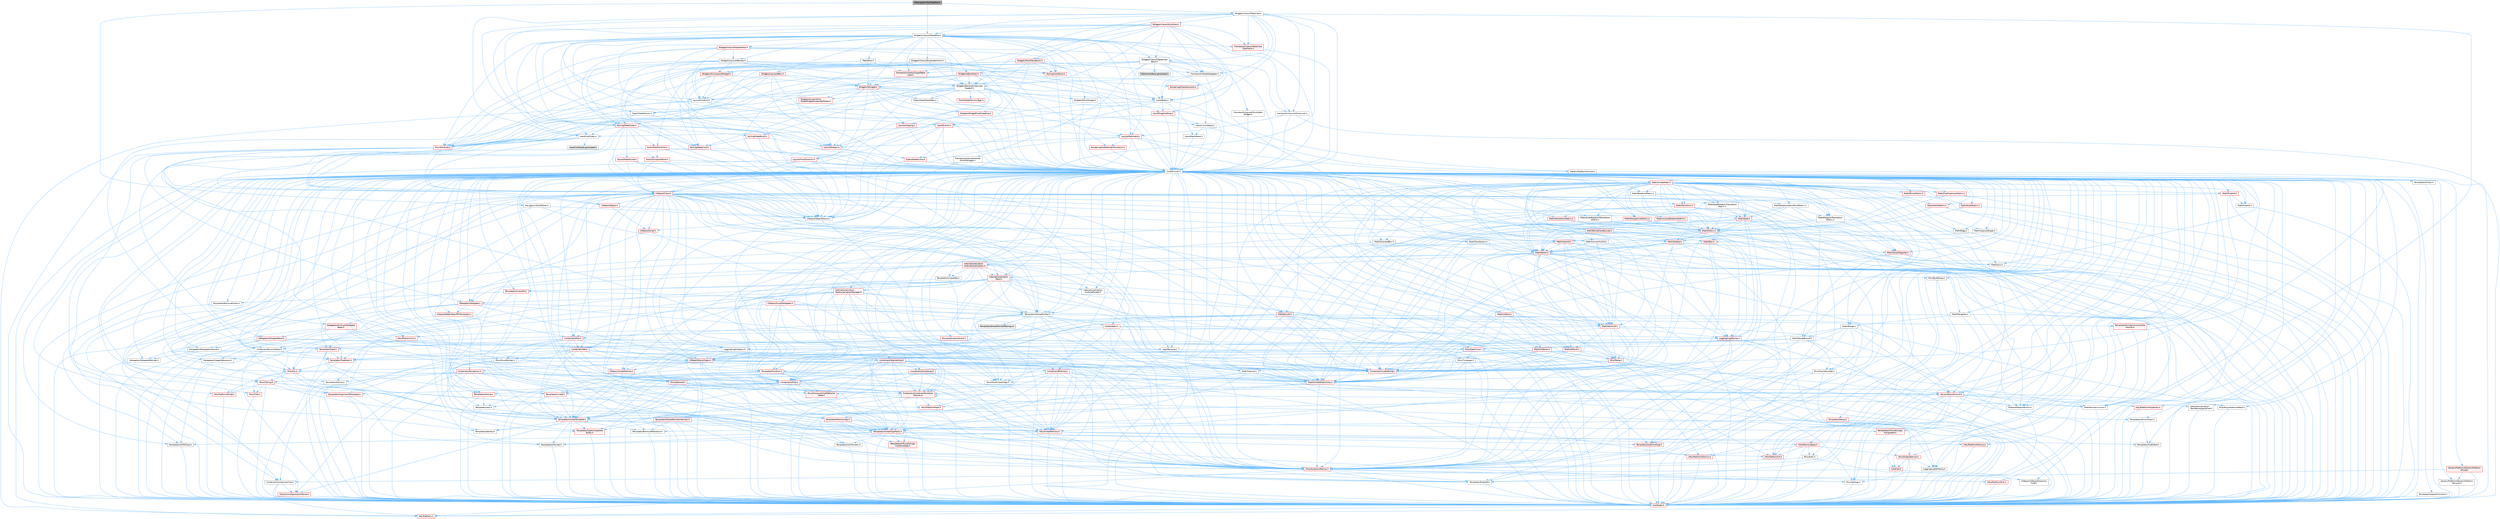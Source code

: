 digraph "SNavigationToolTreeRow.h"
{
 // INTERACTIVE_SVG=YES
 // LATEX_PDF_SIZE
  bgcolor="transparent";
  edge [fontname=Helvetica,fontsize=10,labelfontname=Helvetica,labelfontsize=10];
  node [fontname=Helvetica,fontsize=10,shape=box,height=0.2,width=0.4];
  Node1 [id="Node000001",label="SNavigationToolTreeRow.h",height=0.2,width=0.4,color="gray40", fillcolor="grey60", style="filled", fontcolor="black",tooltip=" "];
  Node1 -> Node2 [id="edge1_Node000001_Node000002",color="steelblue1",style="solid",tooltip=" "];
  Node2 [id="Node000002",label="NavigationToolDefines.h",height=0.2,width=0.4,color="grey40", fillcolor="white", style="filled",URL="$d1/d31/NavigationToolDefines_8h.html",tooltip=" "];
  Node2 -> Node3 [id="edge2_Node000002_Node000003",color="steelblue1",style="solid",tooltip=" "];
  Node3 [id="Node000003",label="Containers/ContainersFwd.h",height=0.2,width=0.4,color="grey40", fillcolor="white", style="filled",URL="$d4/d0a/ContainersFwd_8h.html",tooltip=" "];
  Node3 -> Node4 [id="edge3_Node000003_Node000004",color="steelblue1",style="solid",tooltip=" "];
  Node4 [id="Node000004",label="HAL/Platform.h",height=0.2,width=0.4,color="red", fillcolor="#FFF0F0", style="filled",URL="$d9/dd0/Platform_8h.html",tooltip=" "];
  Node3 -> Node14 [id="edge4_Node000003_Node000014",color="steelblue1",style="solid",tooltip=" "];
  Node14 [id="Node000014",label="CoreTypes.h",height=0.2,width=0.4,color="red", fillcolor="#FFF0F0", style="filled",URL="$dc/dec/CoreTypes_8h.html",tooltip=" "];
  Node14 -> Node4 [id="edge5_Node000014_Node000004",color="steelblue1",style="solid",tooltip=" "];
  Node3 -> Node18 [id="edge6_Node000003_Node000018",color="steelblue1",style="solid",tooltip=" "];
  Node18 [id="Node000018",label="Traits/IsContiguousContainer.h",height=0.2,width=0.4,color="red", fillcolor="#FFF0F0", style="filled",URL="$d5/d3c/IsContiguousContainer_8h.html",tooltip=" "];
  Node18 -> Node14 [id="edge7_Node000018_Node000014",color="steelblue1",style="solid",tooltip=" "];
  Node2 -> Node21 [id="edge8_Node000002_Node000021",color="steelblue1",style="solid",tooltip=" "];
  Node21 [id="Node000021",label="Templates/SharedPointer.h",height=0.2,width=0.4,color="grey40", fillcolor="white", style="filled",URL="$d2/d17/SharedPointer_8h.html",tooltip=" "];
  Node21 -> Node14 [id="edge9_Node000021_Node000014",color="steelblue1",style="solid",tooltip=" "];
  Node21 -> Node22 [id="edge10_Node000021_Node000022",color="steelblue1",style="solid",tooltip=" "];
  Node22 [id="Node000022",label="Misc/IntrusiveUnsetOptional\lState.h",height=0.2,width=0.4,color="red", fillcolor="#FFF0F0", style="filled",URL="$d2/d0a/IntrusiveUnsetOptionalState_8h.html",tooltip=" "];
  Node21 -> Node24 [id="edge11_Node000021_Node000024",color="steelblue1",style="solid",tooltip=" "];
  Node24 [id="Node000024",label="Templates/PointerIsConvertible\lFromTo.h",height=0.2,width=0.4,color="red", fillcolor="#FFF0F0", style="filled",URL="$d6/d65/PointerIsConvertibleFromTo_8h.html",tooltip=" "];
  Node24 -> Node14 [id="edge12_Node000024_Node000014",color="steelblue1",style="solid",tooltip=" "];
  Node21 -> Node27 [id="edge13_Node000021_Node000027",color="steelblue1",style="solid",tooltip=" "];
  Node27 [id="Node000027",label="Misc/AssertionMacros.h",height=0.2,width=0.4,color="red", fillcolor="#FFF0F0", style="filled",URL="$d0/dfa/AssertionMacros_8h.html",tooltip=" "];
  Node27 -> Node14 [id="edge14_Node000027_Node000014",color="steelblue1",style="solid",tooltip=" "];
  Node27 -> Node4 [id="edge15_Node000027_Node000004",color="steelblue1",style="solid",tooltip=" "];
  Node27 -> Node28 [id="edge16_Node000027_Node000028",color="steelblue1",style="solid",tooltip=" "];
  Node28 [id="Node000028",label="HAL/PlatformMisc.h",height=0.2,width=0.4,color="red", fillcolor="#FFF0F0", style="filled",URL="$d0/df5/PlatformMisc_8h.html",tooltip=" "];
  Node28 -> Node14 [id="edge17_Node000028_Node000014",color="steelblue1",style="solid",tooltip=" "];
  Node27 -> Node60 [id="edge18_Node000027_Node000060",color="steelblue1",style="solid",tooltip=" "];
  Node60 [id="Node000060",label="Templates/EnableIf.h",height=0.2,width=0.4,color="grey40", fillcolor="white", style="filled",URL="$d7/d60/EnableIf_8h.html",tooltip=" "];
  Node60 -> Node14 [id="edge19_Node000060_Node000014",color="steelblue1",style="solid",tooltip=" "];
  Node27 -> Node66 [id="edge20_Node000027_Node000066",color="steelblue1",style="solid",tooltip=" "];
  Node66 [id="Node000066",label="Misc/VarArgs.h",height=0.2,width=0.4,color="grey40", fillcolor="white", style="filled",URL="$d5/d6f/VarArgs_8h.html",tooltip=" "];
  Node66 -> Node14 [id="edge21_Node000066_Node000014",color="steelblue1",style="solid",tooltip=" "];
  Node21 -> Node74 [id="edge22_Node000021_Node000074",color="steelblue1",style="solid",tooltip=" "];
  Node74 [id="Node000074",label="HAL/UnrealMemory.h",height=0.2,width=0.4,color="red", fillcolor="#FFF0F0", style="filled",URL="$d9/d96/UnrealMemory_8h.html",tooltip=" "];
  Node74 -> Node14 [id="edge23_Node000074_Node000014",color="steelblue1",style="solid",tooltip=" "];
  Node74 -> Node78 [id="edge24_Node000074_Node000078",color="steelblue1",style="solid",tooltip=" "];
  Node78 [id="Node000078",label="HAL/MemoryBase.h",height=0.2,width=0.4,color="red", fillcolor="#FFF0F0", style="filled",URL="$d6/d9f/MemoryBase_8h.html",tooltip=" "];
  Node78 -> Node14 [id="edge25_Node000078_Node000014",color="steelblue1",style="solid",tooltip=" "];
  Node78 -> Node53 [id="edge26_Node000078_Node000053",color="steelblue1",style="solid",tooltip=" "];
  Node53 [id="Node000053",label="HAL/PlatformAtomics.h",height=0.2,width=0.4,color="red", fillcolor="#FFF0F0", style="filled",URL="$d3/d36/PlatformAtomics_8h.html",tooltip=" "];
  Node53 -> Node14 [id="edge27_Node000053_Node000014",color="steelblue1",style="solid",tooltip=" "];
  Node78 -> Node36 [id="edge28_Node000078_Node000036",color="steelblue1",style="solid",tooltip=" "];
  Node36 [id="Node000036",label="HAL/PlatformCrt.h",height=0.2,width=0.4,color="red", fillcolor="#FFF0F0", style="filled",URL="$d8/d75/PlatformCrt_8h.html",tooltip=" "];
  Node78 -> Node79 [id="edge29_Node000078_Node000079",color="steelblue1",style="solid",tooltip=" "];
  Node79 [id="Node000079",label="Misc/Exec.h",height=0.2,width=0.4,color="grey40", fillcolor="white", style="filled",URL="$de/ddb/Exec_8h.html",tooltip=" "];
  Node79 -> Node14 [id="edge30_Node000079_Node000014",color="steelblue1",style="solid",tooltip=" "];
  Node79 -> Node27 [id="edge31_Node000079_Node000027",color="steelblue1",style="solid",tooltip=" "];
  Node78 -> Node80 [id="edge32_Node000078_Node000080",color="steelblue1",style="solid",tooltip=" "];
  Node80 [id="Node000080",label="Misc/OutputDevice.h",height=0.2,width=0.4,color="red", fillcolor="#FFF0F0", style="filled",URL="$d7/d32/OutputDevice_8h.html",tooltip=" "];
  Node80 -> Node32 [id="edge33_Node000080_Node000032",color="steelblue1",style="solid",tooltip=" "];
  Node32 [id="Node000032",label="CoreFwd.h",height=0.2,width=0.4,color="red", fillcolor="#FFF0F0", style="filled",URL="$d1/d1e/CoreFwd_8h.html",tooltip=" "];
  Node32 -> Node14 [id="edge34_Node000032_Node000014",color="steelblue1",style="solid",tooltip=" "];
  Node32 -> Node3 [id="edge35_Node000032_Node000003",color="steelblue1",style="solid",tooltip=" "];
  Node32 -> Node34 [id="edge36_Node000032_Node000034",color="steelblue1",style="solid",tooltip=" "];
  Node34 [id="Node000034",label="UObject/UObjectHierarchy\lFwd.h",height=0.2,width=0.4,color="grey40", fillcolor="white", style="filled",URL="$d3/d13/UObjectHierarchyFwd_8h.html",tooltip=" "];
  Node80 -> Node14 [id="edge37_Node000080_Node000014",color="steelblue1",style="solid",tooltip=" "];
  Node80 -> Node81 [id="edge38_Node000080_Node000081",color="steelblue1",style="solid",tooltip=" "];
  Node81 [id="Node000081",label="Logging/LogVerbosity.h",height=0.2,width=0.4,color="grey40", fillcolor="white", style="filled",URL="$d2/d8f/LogVerbosity_8h.html",tooltip=" "];
  Node81 -> Node14 [id="edge39_Node000081_Node000014",color="steelblue1",style="solid",tooltip=" "];
  Node80 -> Node66 [id="edge40_Node000080_Node000066",color="steelblue1",style="solid",tooltip=" "];
  Node74 -> Node91 [id="edge41_Node000074_Node000091",color="steelblue1",style="solid",tooltip=" "];
  Node91 [id="Node000091",label="HAL/PlatformMemory.h",height=0.2,width=0.4,color="red", fillcolor="#FFF0F0", style="filled",URL="$de/d68/PlatformMemory_8h.html",tooltip=" "];
  Node91 -> Node14 [id="edge42_Node000091_Node000014",color="steelblue1",style="solid",tooltip=" "];
  Node74 -> Node94 [id="edge43_Node000074_Node000094",color="steelblue1",style="solid",tooltip=" "];
  Node94 [id="Node000094",label="Templates/IsPointer.h",height=0.2,width=0.4,color="grey40", fillcolor="white", style="filled",URL="$d7/d05/IsPointer_8h.html",tooltip=" "];
  Node94 -> Node14 [id="edge44_Node000094_Node000014",color="steelblue1",style="solid",tooltip=" "];
  Node21 -> Node95 [id="edge45_Node000021_Node000095",color="steelblue1",style="solid",tooltip=" "];
  Node95 [id="Node000095",label="Containers/Array.h",height=0.2,width=0.4,color="red", fillcolor="#FFF0F0", style="filled",URL="$df/dd0/Array_8h.html",tooltip=" "];
  Node95 -> Node14 [id="edge46_Node000095_Node000014",color="steelblue1",style="solid",tooltip=" "];
  Node95 -> Node27 [id="edge47_Node000095_Node000027",color="steelblue1",style="solid",tooltip=" "];
  Node95 -> Node22 [id="edge48_Node000095_Node000022",color="steelblue1",style="solid",tooltip=" "];
  Node95 -> Node74 [id="edge49_Node000095_Node000074",color="steelblue1",style="solid",tooltip=" "];
  Node95 -> Node98 [id="edge50_Node000095_Node000098",color="steelblue1",style="solid",tooltip=" "];
  Node98 [id="Node000098",label="Templates/UnrealTypeTraits.h",height=0.2,width=0.4,color="red", fillcolor="#FFF0F0", style="filled",URL="$d2/d2d/UnrealTypeTraits_8h.html",tooltip=" "];
  Node98 -> Node14 [id="edge51_Node000098_Node000014",color="steelblue1",style="solid",tooltip=" "];
  Node98 -> Node94 [id="edge52_Node000098_Node000094",color="steelblue1",style="solid",tooltip=" "];
  Node98 -> Node27 [id="edge53_Node000098_Node000027",color="steelblue1",style="solid",tooltip=" "];
  Node98 -> Node87 [id="edge54_Node000098_Node000087",color="steelblue1",style="solid",tooltip=" "];
  Node87 [id="Node000087",label="Templates/AndOrNot.h",height=0.2,width=0.4,color="grey40", fillcolor="white", style="filled",URL="$db/d0a/AndOrNot_8h.html",tooltip=" "];
  Node87 -> Node14 [id="edge55_Node000087_Node000014",color="steelblue1",style="solid",tooltip=" "];
  Node98 -> Node60 [id="edge56_Node000098_Node000060",color="steelblue1",style="solid",tooltip=" "];
  Node98 -> Node99 [id="edge57_Node000098_Node000099",color="steelblue1",style="solid",tooltip=" "];
  Node99 [id="Node000099",label="Templates/IsArithmetic.h",height=0.2,width=0.4,color="grey40", fillcolor="white", style="filled",URL="$d2/d5d/IsArithmetic_8h.html",tooltip=" "];
  Node99 -> Node14 [id="edge58_Node000099_Node000014",color="steelblue1",style="solid",tooltip=" "];
  Node98 -> Node101 [id="edge59_Node000098_Node000101",color="steelblue1",style="solid",tooltip=" "];
  Node101 [id="Node000101",label="Templates/IsPODType.h",height=0.2,width=0.4,color="grey40", fillcolor="white", style="filled",URL="$d7/db1/IsPODType_8h.html",tooltip=" "];
  Node101 -> Node14 [id="edge60_Node000101_Node000014",color="steelblue1",style="solid",tooltip=" "];
  Node98 -> Node102 [id="edge61_Node000098_Node000102",color="steelblue1",style="solid",tooltip=" "];
  Node102 [id="Node000102",label="Templates/IsUECoreType.h",height=0.2,width=0.4,color="red", fillcolor="#FFF0F0", style="filled",URL="$d1/db8/IsUECoreType_8h.html",tooltip=" "];
  Node102 -> Node14 [id="edge62_Node000102_Node000014",color="steelblue1",style="solid",tooltip=" "];
  Node98 -> Node88 [id="edge63_Node000098_Node000088",color="steelblue1",style="solid",tooltip=" "];
  Node88 [id="Node000088",label="Templates/IsTriviallyCopy\lConstructible.h",height=0.2,width=0.4,color="red", fillcolor="#FFF0F0", style="filled",URL="$d3/d78/IsTriviallyCopyConstructible_8h.html",tooltip=" "];
  Node88 -> Node14 [id="edge64_Node000088_Node000014",color="steelblue1",style="solid",tooltip=" "];
  Node95 -> Node103 [id="edge65_Node000095_Node000103",color="steelblue1",style="solid",tooltip=" "];
  Node103 [id="Node000103",label="Templates/UnrealTemplate.h",height=0.2,width=0.4,color="red", fillcolor="#FFF0F0", style="filled",URL="$d4/d24/UnrealTemplate_8h.html",tooltip=" "];
  Node103 -> Node14 [id="edge66_Node000103_Node000014",color="steelblue1",style="solid",tooltip=" "];
  Node103 -> Node94 [id="edge67_Node000103_Node000094",color="steelblue1",style="solid",tooltip=" "];
  Node103 -> Node74 [id="edge68_Node000103_Node000074",color="steelblue1",style="solid",tooltip=" "];
  Node103 -> Node98 [id="edge69_Node000103_Node000098",color="steelblue1",style="solid",tooltip=" "];
  Node103 -> Node105 [id="edge70_Node000103_Node000105",color="steelblue1",style="solid",tooltip=" "];
  Node105 [id="Node000105",label="Templates/RemoveReference.h",height=0.2,width=0.4,color="grey40", fillcolor="white", style="filled",URL="$da/dbe/RemoveReference_8h.html",tooltip=" "];
  Node105 -> Node14 [id="edge71_Node000105_Node000014",color="steelblue1",style="solid",tooltip=" "];
  Node103 -> Node106 [id="edge72_Node000103_Node000106",color="steelblue1",style="solid",tooltip=" "];
  Node106 [id="Node000106",label="Templates/TypeCompatible\lBytes.h",height=0.2,width=0.4,color="red", fillcolor="#FFF0F0", style="filled",URL="$df/d0a/TypeCompatibleBytes_8h.html",tooltip=" "];
  Node106 -> Node14 [id="edge73_Node000106_Node000014",color="steelblue1",style="solid",tooltip=" "];
  Node103 -> Node69 [id="edge74_Node000103_Node000069",color="steelblue1",style="solid",tooltip=" "];
  Node69 [id="Node000069",label="Templates/Identity.h",height=0.2,width=0.4,color="grey40", fillcolor="white", style="filled",URL="$d0/dd5/Identity_8h.html",tooltip=" "];
  Node103 -> Node18 [id="edge75_Node000103_Node000018",color="steelblue1",style="solid",tooltip=" "];
  Node95 -> Node109 [id="edge76_Node000095_Node000109",color="steelblue1",style="solid",tooltip=" "];
  Node109 [id="Node000109",label="Containers/ContainerAllocation\lPolicies.h",height=0.2,width=0.4,color="red", fillcolor="#FFF0F0", style="filled",URL="$d7/dff/ContainerAllocationPolicies_8h.html",tooltip=" "];
  Node109 -> Node14 [id="edge77_Node000109_Node000014",color="steelblue1",style="solid",tooltip=" "];
  Node109 -> Node109 [id="edge78_Node000109_Node000109",color="steelblue1",style="solid",tooltip=" "];
  Node109 -> Node111 [id="edge79_Node000109_Node000111",color="steelblue1",style="solid",tooltip=" "];
  Node111 [id="Node000111",label="HAL/PlatformMath.h",height=0.2,width=0.4,color="red", fillcolor="#FFF0F0", style="filled",URL="$dc/d53/PlatformMath_8h.html",tooltip=" "];
  Node111 -> Node14 [id="edge80_Node000111_Node000014",color="steelblue1",style="solid",tooltip=" "];
  Node109 -> Node74 [id="edge81_Node000109_Node000074",color="steelblue1",style="solid",tooltip=" "];
  Node109 -> Node46 [id="edge82_Node000109_Node000046",color="steelblue1",style="solid",tooltip=" "];
  Node46 [id="Node000046",label="Math/NumericLimits.h",height=0.2,width=0.4,color="grey40", fillcolor="white", style="filled",URL="$df/d1b/NumericLimits_8h.html",tooltip=" "];
  Node46 -> Node14 [id="edge83_Node000046_Node000014",color="steelblue1",style="solid",tooltip=" "];
  Node109 -> Node27 [id="edge84_Node000109_Node000027",color="steelblue1",style="solid",tooltip=" "];
  Node109 -> Node120 [id="edge85_Node000109_Node000120",color="steelblue1",style="solid",tooltip=" "];
  Node120 [id="Node000120",label="Templates/MemoryOps.h",height=0.2,width=0.4,color="red", fillcolor="#FFF0F0", style="filled",URL="$db/dea/MemoryOps_8h.html",tooltip=" "];
  Node120 -> Node14 [id="edge86_Node000120_Node000014",color="steelblue1",style="solid",tooltip=" "];
  Node120 -> Node74 [id="edge87_Node000120_Node000074",color="steelblue1",style="solid",tooltip=" "];
  Node120 -> Node89 [id="edge88_Node000120_Node000089",color="steelblue1",style="solid",tooltip=" "];
  Node89 [id="Node000089",label="Templates/IsTriviallyCopy\lAssignable.h",height=0.2,width=0.4,color="red", fillcolor="#FFF0F0", style="filled",URL="$d2/df2/IsTriviallyCopyAssignable_8h.html",tooltip=" "];
  Node89 -> Node14 [id="edge89_Node000089_Node000014",color="steelblue1",style="solid",tooltip=" "];
  Node120 -> Node88 [id="edge90_Node000120_Node000088",color="steelblue1",style="solid",tooltip=" "];
  Node120 -> Node98 [id="edge91_Node000120_Node000098",color="steelblue1",style="solid",tooltip=" "];
  Node109 -> Node106 [id="edge92_Node000109_Node000106",color="steelblue1",style="solid",tooltip=" "];
  Node95 -> Node122 [id="edge93_Node000095_Node000122",color="steelblue1",style="solid",tooltip=" "];
  Node122 [id="Node000122",label="Serialization/Archive.h",height=0.2,width=0.4,color="red", fillcolor="#FFF0F0", style="filled",URL="$d7/d3b/Archive_8h.html",tooltip=" "];
  Node122 -> Node32 [id="edge94_Node000122_Node000032",color="steelblue1",style="solid",tooltip=" "];
  Node122 -> Node14 [id="edge95_Node000122_Node000014",color="steelblue1",style="solid",tooltip=" "];
  Node122 -> Node123 [id="edge96_Node000122_Node000123",color="steelblue1",style="solid",tooltip=" "];
  Node123 [id="Node000123",label="HAL/PlatformProperties.h",height=0.2,width=0.4,color="red", fillcolor="#FFF0F0", style="filled",URL="$d9/db0/PlatformProperties_8h.html",tooltip=" "];
  Node123 -> Node14 [id="edge97_Node000123_Node000014",color="steelblue1",style="solid",tooltip=" "];
  Node122 -> Node126 [id="edge98_Node000122_Node000126",color="steelblue1",style="solid",tooltip=" "];
  Node126 [id="Node000126",label="Internationalization\l/TextNamespaceFwd.h",height=0.2,width=0.4,color="grey40", fillcolor="white", style="filled",URL="$d8/d97/TextNamespaceFwd_8h.html",tooltip=" "];
  Node126 -> Node14 [id="edge99_Node000126_Node000014",color="steelblue1",style="solid",tooltip=" "];
  Node122 -> Node27 [id="edge100_Node000122_Node000027",color="steelblue1",style="solid",tooltip=" "];
  Node122 -> Node127 [id="edge101_Node000122_Node000127",color="steelblue1",style="solid",tooltip=" "];
  Node127 [id="Node000127",label="Misc/EngineVersionBase.h",height=0.2,width=0.4,color="grey40", fillcolor="white", style="filled",URL="$d5/d2b/EngineVersionBase_8h.html",tooltip=" "];
  Node127 -> Node14 [id="edge102_Node000127_Node000014",color="steelblue1",style="solid",tooltip=" "];
  Node122 -> Node66 [id="edge103_Node000122_Node000066",color="steelblue1",style="solid",tooltip=" "];
  Node122 -> Node60 [id="edge104_Node000122_Node000060",color="steelblue1",style="solid",tooltip=" "];
  Node122 -> Node130 [id="edge105_Node000122_Node000130",color="steelblue1",style="solid",tooltip=" "];
  Node130 [id="Node000130",label="Templates/IsEnumClass.h",height=0.2,width=0.4,color="grey40", fillcolor="white", style="filled",URL="$d7/d15/IsEnumClass_8h.html",tooltip=" "];
  Node130 -> Node14 [id="edge106_Node000130_Node000014",color="steelblue1",style="solid",tooltip=" "];
  Node130 -> Node87 [id="edge107_Node000130_Node000087",color="steelblue1",style="solid",tooltip=" "];
  Node122 -> Node103 [id="edge108_Node000122_Node000103",color="steelblue1",style="solid",tooltip=" "];
  Node122 -> Node131 [id="edge109_Node000122_Node000131",color="steelblue1",style="solid",tooltip=" "];
  Node131 [id="Node000131",label="UObject/ObjectVersion.h",height=0.2,width=0.4,color="grey40", fillcolor="white", style="filled",URL="$da/d63/ObjectVersion_8h.html",tooltip=" "];
  Node131 -> Node14 [id="edge110_Node000131_Node000014",color="steelblue1",style="solid",tooltip=" "];
  Node95 -> Node148 [id="edge111_Node000095_Node000148",color="steelblue1",style="solid",tooltip=" "];
  Node148 [id="Node000148",label="Templates/Invoke.h",height=0.2,width=0.4,color="red", fillcolor="#FFF0F0", style="filled",URL="$d7/deb/Invoke_8h.html",tooltip=" "];
  Node148 -> Node14 [id="edge112_Node000148_Node000014",color="steelblue1",style="solid",tooltip=" "];
  Node148 -> Node103 [id="edge113_Node000148_Node000103",color="steelblue1",style="solid",tooltip=" "];
  Node95 -> Node153 [id="edge114_Node000095_Node000153",color="steelblue1",style="solid",tooltip=" "];
  Node153 [id="Node000153",label="Templates/Less.h",height=0.2,width=0.4,color="grey40", fillcolor="white", style="filled",URL="$de/dc8/Less_8h.html",tooltip=" "];
  Node153 -> Node14 [id="edge115_Node000153_Node000014",color="steelblue1",style="solid",tooltip=" "];
  Node153 -> Node103 [id="edge116_Node000153_Node000103",color="steelblue1",style="solid",tooltip=" "];
  Node95 -> Node160 [id="edge117_Node000095_Node000160",color="steelblue1",style="solid",tooltip=" "];
  Node160 [id="Node000160",label="Templates/Sorting.h",height=0.2,width=0.4,color="red", fillcolor="#FFF0F0", style="filled",URL="$d3/d9e/Sorting_8h.html",tooltip=" "];
  Node160 -> Node14 [id="edge118_Node000160_Node000014",color="steelblue1",style="solid",tooltip=" "];
  Node160 -> Node111 [id="edge119_Node000160_Node000111",color="steelblue1",style="solid",tooltip=" "];
  Node160 -> Node153 [id="edge120_Node000160_Node000153",color="steelblue1",style="solid",tooltip=" "];
  Node95 -> Node164 [id="edge121_Node000095_Node000164",color="steelblue1",style="solid",tooltip=" "];
  Node164 [id="Node000164",label="Templates/AlignmentTemplates.h",height=0.2,width=0.4,color="red", fillcolor="#FFF0F0", style="filled",URL="$dd/d32/AlignmentTemplates_8h.html",tooltip=" "];
  Node164 -> Node14 [id="edge122_Node000164_Node000014",color="steelblue1",style="solid",tooltip=" "];
  Node164 -> Node94 [id="edge123_Node000164_Node000094",color="steelblue1",style="solid",tooltip=" "];
  Node21 -> Node165 [id="edge124_Node000021_Node000165",color="steelblue1",style="solid",tooltip=" "];
  Node165 [id="Node000165",label="Containers/Map.h",height=0.2,width=0.4,color="red", fillcolor="#FFF0F0", style="filled",URL="$df/d79/Map_8h.html",tooltip=" "];
  Node165 -> Node14 [id="edge125_Node000165_Node000014",color="steelblue1",style="solid",tooltip=" "];
  Node165 -> Node166 [id="edge126_Node000165_Node000166",color="steelblue1",style="solid",tooltip=" "];
  Node166 [id="Node000166",label="Algo/Reverse.h",height=0.2,width=0.4,color="grey40", fillcolor="white", style="filled",URL="$d5/d93/Reverse_8h.html",tooltip=" "];
  Node166 -> Node14 [id="edge127_Node000166_Node000014",color="steelblue1",style="solid",tooltip=" "];
  Node166 -> Node103 [id="edge128_Node000166_Node000103",color="steelblue1",style="solid",tooltip=" "];
  Node165 -> Node167 [id="edge129_Node000165_Node000167",color="steelblue1",style="solid",tooltip=" "];
  Node167 [id="Node000167",label="Containers/Set.h",height=0.2,width=0.4,color="red", fillcolor="#FFF0F0", style="filled",URL="$d4/d45/Set_8h.html",tooltip=" "];
  Node167 -> Node109 [id="edge130_Node000167_Node000109",color="steelblue1",style="solid",tooltip=" "];
  Node167 -> Node169 [id="edge131_Node000167_Node000169",color="steelblue1",style="solid",tooltip=" "];
  Node169 [id="Node000169",label="Containers/SparseArray.h",height=0.2,width=0.4,color="red", fillcolor="#FFF0F0", style="filled",URL="$d5/dbf/SparseArray_8h.html",tooltip=" "];
  Node169 -> Node14 [id="edge132_Node000169_Node000014",color="steelblue1",style="solid",tooltip=" "];
  Node169 -> Node27 [id="edge133_Node000169_Node000027",color="steelblue1",style="solid",tooltip=" "];
  Node169 -> Node74 [id="edge134_Node000169_Node000074",color="steelblue1",style="solid",tooltip=" "];
  Node169 -> Node98 [id="edge135_Node000169_Node000098",color="steelblue1",style="solid",tooltip=" "];
  Node169 -> Node103 [id="edge136_Node000169_Node000103",color="steelblue1",style="solid",tooltip=" "];
  Node169 -> Node109 [id="edge137_Node000169_Node000109",color="steelblue1",style="solid",tooltip=" "];
  Node169 -> Node153 [id="edge138_Node000169_Node000153",color="steelblue1",style="solid",tooltip=" "];
  Node169 -> Node95 [id="edge139_Node000169_Node000095",color="steelblue1",style="solid",tooltip=" "];
  Node169 -> Node163 [id="edge140_Node000169_Node000163",color="steelblue1",style="solid",tooltip=" "];
  Node163 [id="Node000163",label="Math/UnrealMathUtility.h",height=0.2,width=0.4,color="red", fillcolor="#FFF0F0", style="filled",URL="$db/db8/UnrealMathUtility_8h.html",tooltip=" "];
  Node163 -> Node14 [id="edge141_Node000163_Node000014",color="steelblue1",style="solid",tooltip=" "];
  Node163 -> Node27 [id="edge142_Node000163_Node000027",color="steelblue1",style="solid",tooltip=" "];
  Node163 -> Node111 [id="edge143_Node000163_Node000111",color="steelblue1",style="solid",tooltip=" "];
  Node163 -> Node69 [id="edge144_Node000163_Node000069",color="steelblue1",style="solid",tooltip=" "];
  Node169 -> Node170 [id="edge145_Node000169_Node000170",color="steelblue1",style="solid",tooltip=" "];
  Node170 [id="Node000170",label="Containers/ScriptArray.h",height=0.2,width=0.4,color="red", fillcolor="#FFF0F0", style="filled",URL="$dc/daf/ScriptArray_8h.html",tooltip=" "];
  Node170 -> Node14 [id="edge146_Node000170_Node000014",color="steelblue1",style="solid",tooltip=" "];
  Node170 -> Node27 [id="edge147_Node000170_Node000027",color="steelblue1",style="solid",tooltip=" "];
  Node170 -> Node74 [id="edge148_Node000170_Node000074",color="steelblue1",style="solid",tooltip=" "];
  Node170 -> Node109 [id="edge149_Node000170_Node000109",color="steelblue1",style="solid",tooltip=" "];
  Node170 -> Node95 [id="edge150_Node000170_Node000095",color="steelblue1",style="solid",tooltip=" "];
  Node169 -> Node171 [id="edge151_Node000169_Node000171",color="steelblue1",style="solid",tooltip=" "];
  Node171 [id="Node000171",label="Containers/BitArray.h",height=0.2,width=0.4,color="red", fillcolor="#FFF0F0", style="filled",URL="$d1/de4/BitArray_8h.html",tooltip=" "];
  Node171 -> Node109 [id="edge152_Node000171_Node000109",color="steelblue1",style="solid",tooltip=" "];
  Node171 -> Node14 [id="edge153_Node000171_Node000014",color="steelblue1",style="solid",tooltip=" "];
  Node171 -> Node53 [id="edge154_Node000171_Node000053",color="steelblue1",style="solid",tooltip=" "];
  Node171 -> Node74 [id="edge155_Node000171_Node000074",color="steelblue1",style="solid",tooltip=" "];
  Node171 -> Node163 [id="edge156_Node000171_Node000163",color="steelblue1",style="solid",tooltip=" "];
  Node171 -> Node27 [id="edge157_Node000171_Node000027",color="steelblue1",style="solid",tooltip=" "];
  Node171 -> Node48 [id="edge158_Node000171_Node000048",color="steelblue1",style="solid",tooltip=" "];
  Node48 [id="Node000048",label="Misc/EnumClassFlags.h",height=0.2,width=0.4,color="grey40", fillcolor="white", style="filled",URL="$d8/de7/EnumClassFlags_8h.html",tooltip=" "];
  Node171 -> Node122 [id="edge159_Node000171_Node000122",color="steelblue1",style="solid",tooltip=" "];
  Node171 -> Node60 [id="edge160_Node000171_Node000060",color="steelblue1",style="solid",tooltip=" "];
  Node171 -> Node148 [id="edge161_Node000171_Node000148",color="steelblue1",style="solid",tooltip=" "];
  Node171 -> Node103 [id="edge162_Node000171_Node000103",color="steelblue1",style="solid",tooltip=" "];
  Node171 -> Node98 [id="edge163_Node000171_Node000098",color="steelblue1",style="solid",tooltip=" "];
  Node169 -> Node188 [id="edge164_Node000169_Node000188",color="steelblue1",style="solid",tooltip=" "];
  Node188 [id="Node000188",label="Containers/UnrealString.h",height=0.2,width=0.4,color="red", fillcolor="#FFF0F0", style="filled",URL="$d5/dba/UnrealString_8h.html",tooltip=" "];
  Node169 -> Node22 [id="edge165_Node000169_Node000022",color="steelblue1",style="solid",tooltip=" "];
  Node167 -> Node3 [id="edge166_Node000167_Node000003",color="steelblue1",style="solid",tooltip=" "];
  Node167 -> Node163 [id="edge167_Node000167_Node000163",color="steelblue1",style="solid",tooltip=" "];
  Node167 -> Node27 [id="edge168_Node000167_Node000027",color="steelblue1",style="solid",tooltip=" "];
  Node167 -> Node192 [id="edge169_Node000167_Node000192",color="steelblue1",style="solid",tooltip=" "];
  Node192 [id="Node000192",label="Misc/StructBuilder.h",height=0.2,width=0.4,color="grey40", fillcolor="white", style="filled",URL="$d9/db3/StructBuilder_8h.html",tooltip=" "];
  Node192 -> Node14 [id="edge170_Node000192_Node000014",color="steelblue1",style="solid",tooltip=" "];
  Node192 -> Node163 [id="edge171_Node000192_Node000163",color="steelblue1",style="solid",tooltip=" "];
  Node192 -> Node164 [id="edge172_Node000192_Node000164",color="steelblue1",style="solid",tooltip=" "];
  Node167 -> Node193 [id="edge173_Node000167_Node000193",color="steelblue1",style="solid",tooltip=" "];
  Node193 [id="Node000193",label="Templates/Function.h",height=0.2,width=0.4,color="red", fillcolor="#FFF0F0", style="filled",URL="$df/df5/Function_8h.html",tooltip=" "];
  Node193 -> Node14 [id="edge174_Node000193_Node000014",color="steelblue1",style="solid",tooltip=" "];
  Node193 -> Node27 [id="edge175_Node000193_Node000027",color="steelblue1",style="solid",tooltip=" "];
  Node193 -> Node22 [id="edge176_Node000193_Node000022",color="steelblue1",style="solid",tooltip=" "];
  Node193 -> Node74 [id="edge177_Node000193_Node000074",color="steelblue1",style="solid",tooltip=" "];
  Node193 -> Node98 [id="edge178_Node000193_Node000098",color="steelblue1",style="solid",tooltip=" "];
  Node193 -> Node148 [id="edge179_Node000193_Node000148",color="steelblue1",style="solid",tooltip=" "];
  Node193 -> Node103 [id="edge180_Node000193_Node000103",color="steelblue1",style="solid",tooltip=" "];
  Node193 -> Node163 [id="edge181_Node000193_Node000163",color="steelblue1",style="solid",tooltip=" "];
  Node167 -> Node160 [id="edge182_Node000167_Node000160",color="steelblue1",style="solid",tooltip=" "];
  Node167 -> Node137 [id="edge183_Node000167_Node000137",color="steelblue1",style="solid",tooltip=" "];
  Node137 [id="Node000137",label="Templates/TypeHash.h",height=0.2,width=0.4,color="red", fillcolor="#FFF0F0", style="filled",URL="$d1/d62/TypeHash_8h.html",tooltip=" "];
  Node137 -> Node14 [id="edge184_Node000137_Node000014",color="steelblue1",style="solid",tooltip=" "];
  Node137 -> Node138 [id="edge185_Node000137_Node000138",color="steelblue1",style="solid",tooltip=" "];
  Node138 [id="Node000138",label="Misc/Crc.h",height=0.2,width=0.4,color="red", fillcolor="#FFF0F0", style="filled",URL="$d4/dd2/Crc_8h.html",tooltip=" "];
  Node138 -> Node14 [id="edge186_Node000138_Node000014",color="steelblue1",style="solid",tooltip=" "];
  Node138 -> Node76 [id="edge187_Node000138_Node000076",color="steelblue1",style="solid",tooltip=" "];
  Node76 [id="Node000076",label="HAL/PlatformString.h",height=0.2,width=0.4,color="red", fillcolor="#FFF0F0", style="filled",URL="$db/db5/PlatformString_8h.html",tooltip=" "];
  Node76 -> Node14 [id="edge188_Node000076_Node000014",color="steelblue1",style="solid",tooltip=" "];
  Node138 -> Node27 [id="edge189_Node000138_Node000027",color="steelblue1",style="solid",tooltip=" "];
  Node138 -> Node139 [id="edge190_Node000138_Node000139",color="steelblue1",style="solid",tooltip=" "];
  Node139 [id="Node000139",label="Misc/CString.h",height=0.2,width=0.4,color="red", fillcolor="#FFF0F0", style="filled",URL="$d2/d49/CString_8h.html",tooltip=" "];
  Node139 -> Node14 [id="edge191_Node000139_Node000014",color="steelblue1",style="solid",tooltip=" "];
  Node139 -> Node36 [id="edge192_Node000139_Node000036",color="steelblue1",style="solid",tooltip=" "];
  Node139 -> Node76 [id="edge193_Node000139_Node000076",color="steelblue1",style="solid",tooltip=" "];
  Node139 -> Node27 [id="edge194_Node000139_Node000027",color="steelblue1",style="solid",tooltip=" "];
  Node139 -> Node140 [id="edge195_Node000139_Node000140",color="steelblue1",style="solid",tooltip=" "];
  Node140 [id="Node000140",label="Misc/Char.h",height=0.2,width=0.4,color="red", fillcolor="#FFF0F0", style="filled",URL="$d0/d58/Char_8h.html",tooltip=" "];
  Node140 -> Node14 [id="edge196_Node000140_Node000014",color="steelblue1",style="solid",tooltip=" "];
  Node139 -> Node66 [id="edge197_Node000139_Node000066",color="steelblue1",style="solid",tooltip=" "];
  Node138 -> Node140 [id="edge198_Node000138_Node000140",color="steelblue1",style="solid",tooltip=" "];
  Node138 -> Node98 [id="edge199_Node000138_Node000098",color="steelblue1",style="solid",tooltip=" "];
  Node167 -> Node103 [id="edge200_Node000167_Node000103",color="steelblue1",style="solid",tooltip=" "];
  Node165 -> Node188 [id="edge201_Node000165_Node000188",color="steelblue1",style="solid",tooltip=" "];
  Node165 -> Node27 [id="edge202_Node000165_Node000027",color="steelblue1",style="solid",tooltip=" "];
  Node165 -> Node192 [id="edge203_Node000165_Node000192",color="steelblue1",style="solid",tooltip=" "];
  Node165 -> Node193 [id="edge204_Node000165_Node000193",color="steelblue1",style="solid",tooltip=" "];
  Node165 -> Node160 [id="edge205_Node000165_Node000160",color="steelblue1",style="solid",tooltip=" "];
  Node165 -> Node196 [id="edge206_Node000165_Node000196",color="steelblue1",style="solid",tooltip=" "];
  Node196 [id="Node000196",label="Templates/Tuple.h",height=0.2,width=0.4,color="red", fillcolor="#FFF0F0", style="filled",URL="$d2/d4f/Tuple_8h.html",tooltip=" "];
  Node196 -> Node14 [id="edge207_Node000196_Node000014",color="steelblue1",style="solid",tooltip=" "];
  Node196 -> Node103 [id="edge208_Node000196_Node000103",color="steelblue1",style="solid",tooltip=" "];
  Node196 -> Node197 [id="edge209_Node000196_Node000197",color="steelblue1",style="solid",tooltip=" "];
  Node197 [id="Node000197",label="Delegates/IntegerSequence.h",height=0.2,width=0.4,color="grey40", fillcolor="white", style="filled",URL="$d2/dcc/IntegerSequence_8h.html",tooltip=" "];
  Node197 -> Node14 [id="edge210_Node000197_Node000014",color="steelblue1",style="solid",tooltip=" "];
  Node196 -> Node148 [id="edge211_Node000196_Node000148",color="steelblue1",style="solid",tooltip=" "];
  Node196 -> Node137 [id="edge212_Node000196_Node000137",color="steelblue1",style="solid",tooltip=" "];
  Node165 -> Node103 [id="edge213_Node000165_Node000103",color="steelblue1",style="solid",tooltip=" "];
  Node165 -> Node98 [id="edge214_Node000165_Node000098",color="steelblue1",style="solid",tooltip=" "];
  Node21 -> Node199 [id="edge215_Node000021_Node000199",color="steelblue1",style="solid",tooltip=" "];
  Node199 [id="Node000199",label="CoreGlobals.h",height=0.2,width=0.4,color="red", fillcolor="#FFF0F0", style="filled",URL="$d5/d8c/CoreGlobals_8h.html",tooltip=" "];
  Node199 -> Node188 [id="edge216_Node000199_Node000188",color="steelblue1",style="solid",tooltip=" "];
  Node199 -> Node14 [id="edge217_Node000199_Node000014",color="steelblue1",style="solid",tooltip=" "];
  Node199 -> Node200 [id="edge218_Node000199_Node000200",color="steelblue1",style="solid",tooltip=" "];
  Node200 [id="Node000200",label="HAL/PlatformTLS.h",height=0.2,width=0.4,color="red", fillcolor="#FFF0F0", style="filled",URL="$d0/def/PlatformTLS_8h.html",tooltip=" "];
  Node200 -> Node14 [id="edge219_Node000200_Node000014",color="steelblue1",style="solid",tooltip=" "];
  Node199 -> Node203 [id="edge220_Node000199_Node000203",color="steelblue1",style="solid",tooltip=" "];
  Node203 [id="Node000203",label="Logging/LogMacros.h",height=0.2,width=0.4,color="red", fillcolor="#FFF0F0", style="filled",URL="$d0/d16/LogMacros_8h.html",tooltip=" "];
  Node203 -> Node188 [id="edge221_Node000203_Node000188",color="steelblue1",style="solid",tooltip=" "];
  Node203 -> Node14 [id="edge222_Node000203_Node000014",color="steelblue1",style="solid",tooltip=" "];
  Node203 -> Node204 [id="edge223_Node000203_Node000204",color="steelblue1",style="solid",tooltip=" "];
  Node204 [id="Node000204",label="Logging/LogCategory.h",height=0.2,width=0.4,color="grey40", fillcolor="white", style="filled",URL="$d9/d36/LogCategory_8h.html",tooltip=" "];
  Node204 -> Node14 [id="edge224_Node000204_Node000014",color="steelblue1",style="solid",tooltip=" "];
  Node204 -> Node81 [id="edge225_Node000204_Node000081",color="steelblue1",style="solid",tooltip=" "];
  Node204 -> Node205 [id="edge226_Node000204_Node000205",color="steelblue1",style="solid",tooltip=" "];
  Node205 [id="Node000205",label="UObject/NameTypes.h",height=0.2,width=0.4,color="red", fillcolor="#FFF0F0", style="filled",URL="$d6/d35/NameTypes_8h.html",tooltip=" "];
  Node205 -> Node14 [id="edge227_Node000205_Node000014",color="steelblue1",style="solid",tooltip=" "];
  Node205 -> Node27 [id="edge228_Node000205_Node000027",color="steelblue1",style="solid",tooltip=" "];
  Node205 -> Node74 [id="edge229_Node000205_Node000074",color="steelblue1",style="solid",tooltip=" "];
  Node205 -> Node98 [id="edge230_Node000205_Node000098",color="steelblue1",style="solid",tooltip=" "];
  Node205 -> Node103 [id="edge231_Node000205_Node000103",color="steelblue1",style="solid",tooltip=" "];
  Node205 -> Node188 [id="edge232_Node000205_Node000188",color="steelblue1",style="solid",tooltip=" "];
  Node205 -> Node209 [id="edge233_Node000205_Node000209",color="steelblue1",style="solid",tooltip=" "];
  Node209 [id="Node000209",label="Containers/StringConv.h",height=0.2,width=0.4,color="red", fillcolor="#FFF0F0", style="filled",URL="$d3/ddf/StringConv_8h.html",tooltip=" "];
  Node209 -> Node14 [id="edge234_Node000209_Node000014",color="steelblue1",style="solid",tooltip=" "];
  Node209 -> Node27 [id="edge235_Node000209_Node000027",color="steelblue1",style="solid",tooltip=" "];
  Node209 -> Node109 [id="edge236_Node000209_Node000109",color="steelblue1",style="solid",tooltip=" "];
  Node209 -> Node95 [id="edge237_Node000209_Node000095",color="steelblue1",style="solid",tooltip=" "];
  Node209 -> Node139 [id="edge238_Node000209_Node000139",color="steelblue1",style="solid",tooltip=" "];
  Node209 -> Node185 [id="edge239_Node000209_Node000185",color="steelblue1",style="solid",tooltip=" "];
  Node185 [id="Node000185",label="Templates/IsArray.h",height=0.2,width=0.4,color="grey40", fillcolor="white", style="filled",URL="$d8/d8d/IsArray_8h.html",tooltip=" "];
  Node185 -> Node14 [id="edge240_Node000185_Node000014",color="steelblue1",style="solid",tooltip=" "];
  Node209 -> Node103 [id="edge241_Node000209_Node000103",color="steelblue1",style="solid",tooltip=" "];
  Node209 -> Node98 [id="edge242_Node000209_Node000098",color="steelblue1",style="solid",tooltip=" "];
  Node209 -> Node18 [id="edge243_Node000209_Node000018",color="steelblue1",style="solid",tooltip=" "];
  Node205 -> Node210 [id="edge244_Node000205_Node000210",color="steelblue1",style="solid",tooltip=" "];
  Node210 [id="Node000210",label="UObject/UnrealNames.h",height=0.2,width=0.4,color="red", fillcolor="#FFF0F0", style="filled",URL="$d8/db1/UnrealNames_8h.html",tooltip=" "];
  Node210 -> Node14 [id="edge245_Node000210_Node000014",color="steelblue1",style="solid",tooltip=" "];
  Node205 -> Node22 [id="edge246_Node000205_Node000022",color="steelblue1",style="solid",tooltip=" "];
  Node203 -> Node81 [id="edge247_Node000203_Node000081",color="steelblue1",style="solid",tooltip=" "];
  Node203 -> Node27 [id="edge248_Node000203_Node000027",color="steelblue1",style="solid",tooltip=" "];
  Node203 -> Node66 [id="edge249_Node000203_Node000066",color="steelblue1",style="solid",tooltip=" "];
  Node203 -> Node60 [id="edge250_Node000203_Node000060",color="steelblue1",style="solid",tooltip=" "];
  Node199 -> Node48 [id="edge251_Node000199_Node000048",color="steelblue1",style="solid",tooltip=" "];
  Node199 -> Node80 [id="edge252_Node000199_Node000080",color="steelblue1",style="solid",tooltip=" "];
  Node199 -> Node205 [id="edge253_Node000199_Node000205",color="steelblue1",style="solid",tooltip=" "];
  Node21 -> Node220 [id="edge254_Node000021_Node000220",color="steelblue1",style="solid",tooltip=" "];
  Node220 [id="Node000220",label="Templates/SharedPointerInternals.h",height=0.2,width=0.4,color="red", fillcolor="#FFF0F0", style="filled",URL="$de/d3a/SharedPointerInternals_8h.html",tooltip=" "];
  Node220 -> Node14 [id="edge255_Node000220_Node000014",color="steelblue1",style="solid",tooltip=" "];
  Node220 -> Node74 [id="edge256_Node000220_Node000074",color="steelblue1",style="solid",tooltip=" "];
  Node220 -> Node27 [id="edge257_Node000220_Node000027",color="steelblue1",style="solid",tooltip=" "];
  Node220 -> Node105 [id="edge258_Node000220_Node000105",color="steelblue1",style="solid",tooltip=" "];
  Node220 -> Node106 [id="edge259_Node000220_Node000106",color="steelblue1",style="solid",tooltip=" "];
  Node21 -> Node223 [id="edge260_Node000021_Node000223",color="steelblue1",style="solid",tooltip=" "];
  Node223 [id="Node000223",label="Templates/SharedPointerTesting.inl",height=0.2,width=0.4,color="grey60", fillcolor="#E0E0E0", style="filled",tooltip=" "];
  Node2 -> Node224 [id="edge261_Node000002_Node000224",color="steelblue1",style="solid",tooltip=" "];
  Node224 [id="Node000224",label="UObject/ObjectMacros.h",height=0.2,width=0.4,color="grey40", fillcolor="white", style="filled",URL="$d8/d8d/ObjectMacros_8h.html",tooltip=" "];
  Node224 -> Node48 [id="edge262_Node000224_Node000048",color="steelblue1",style="solid",tooltip=" "];
  Node224 -> Node225 [id="edge263_Node000224_Node000225",color="steelblue1",style="solid",tooltip=" "];
  Node225 [id="Node000225",label="UObject/Script.h",height=0.2,width=0.4,color="red", fillcolor="#FFF0F0", style="filled",URL="$de/dc6/Script_8h.html",tooltip=" "];
  Node225 -> Node226 [id="edge264_Node000225_Node000226",color="steelblue1",style="solid",tooltip=" "];
  Node226 [id="Node000226",label="Delegates/Delegate.h",height=0.2,width=0.4,color="red", fillcolor="#FFF0F0", style="filled",URL="$d4/d80/Delegate_8h.html",tooltip=" "];
  Node226 -> Node14 [id="edge265_Node000226_Node000014",color="steelblue1",style="solid",tooltip=" "];
  Node226 -> Node27 [id="edge266_Node000226_Node000027",color="steelblue1",style="solid",tooltip=" "];
  Node226 -> Node205 [id="edge267_Node000226_Node000205",color="steelblue1",style="solid",tooltip=" "];
  Node226 -> Node21 [id="edge268_Node000226_Node000021",color="steelblue1",style="solid",tooltip=" "];
  Node226 -> Node227 [id="edge269_Node000226_Node000227",color="steelblue1",style="solid",tooltip=" "];
  Node227 [id="Node000227",label="UObject/WeakObjectPtrTemplates.h",height=0.2,width=0.4,color="red", fillcolor="#FFF0F0", style="filled",URL="$d8/d3b/WeakObjectPtrTemplates_8h.html",tooltip=" "];
  Node227 -> Node14 [id="edge270_Node000227_Node000014",color="steelblue1",style="solid",tooltip=" "];
  Node227 -> Node165 [id="edge271_Node000227_Node000165",color="steelblue1",style="solid",tooltip=" "];
  Node226 -> Node230 [id="edge272_Node000226_Node000230",color="steelblue1",style="solid",tooltip=" "];
  Node230 [id="Node000230",label="Delegates/MulticastDelegate\lBase.h",height=0.2,width=0.4,color="red", fillcolor="#FFF0F0", style="filled",URL="$db/d16/MulticastDelegateBase_8h.html",tooltip=" "];
  Node230 -> Node14 [id="edge273_Node000230_Node000014",color="steelblue1",style="solid",tooltip=" "];
  Node230 -> Node109 [id="edge274_Node000230_Node000109",color="steelblue1",style="solid",tooltip=" "];
  Node230 -> Node95 [id="edge275_Node000230_Node000095",color="steelblue1",style="solid",tooltip=" "];
  Node230 -> Node163 [id="edge276_Node000230_Node000163",color="steelblue1",style="solid",tooltip=" "];
  Node230 -> Node231 [id="edge277_Node000230_Node000231",color="steelblue1",style="solid",tooltip=" "];
  Node231 [id="Node000231",label="Delegates/IDelegateInstance.h",height=0.2,width=0.4,color="grey40", fillcolor="white", style="filled",URL="$d2/d10/IDelegateInstance_8h.html",tooltip=" "];
  Node231 -> Node14 [id="edge278_Node000231_Node000014",color="steelblue1",style="solid",tooltip=" "];
  Node231 -> Node137 [id="edge279_Node000231_Node000137",color="steelblue1",style="solid",tooltip=" "];
  Node231 -> Node205 [id="edge280_Node000231_Node000205",color="steelblue1",style="solid",tooltip=" "];
  Node231 -> Node232 [id="edge281_Node000231_Node000232",color="steelblue1",style="solid",tooltip=" "];
  Node232 [id="Node000232",label="Delegates/DelegateSettings.h",height=0.2,width=0.4,color="grey40", fillcolor="white", style="filled",URL="$d0/d97/DelegateSettings_8h.html",tooltip=" "];
  Node232 -> Node14 [id="edge282_Node000232_Node000014",color="steelblue1",style="solid",tooltip=" "];
  Node230 -> Node233 [id="edge283_Node000230_Node000233",color="steelblue1",style="solid",tooltip=" "];
  Node233 [id="Node000233",label="Delegates/DelegateBase.h",height=0.2,width=0.4,color="red", fillcolor="#FFF0F0", style="filled",URL="$da/d67/DelegateBase_8h.html",tooltip=" "];
  Node233 -> Node14 [id="edge284_Node000233_Node000014",color="steelblue1",style="solid",tooltip=" "];
  Node233 -> Node109 [id="edge285_Node000233_Node000109",color="steelblue1",style="solid",tooltip=" "];
  Node233 -> Node163 [id="edge286_Node000233_Node000163",color="steelblue1",style="solid",tooltip=" "];
  Node233 -> Node205 [id="edge287_Node000233_Node000205",color="steelblue1",style="solid",tooltip=" "];
  Node233 -> Node232 [id="edge288_Node000233_Node000232",color="steelblue1",style="solid",tooltip=" "];
  Node233 -> Node231 [id="edge289_Node000233_Node000231",color="steelblue1",style="solid",tooltip=" "];
  Node226 -> Node197 [id="edge290_Node000226_Node000197",color="steelblue1",style="solid",tooltip=" "];
  Node225 -> Node48 [id="edge291_Node000225_Node000048",color="steelblue1",style="solid",tooltip=" "];
  Node1 -> Node277 [id="edge292_Node000001_Node000277",color="steelblue1",style="solid",tooltip=" "];
  Node277 [id="Node000277",label="Widgets/Views/STreeView.h",height=0.2,width=0.4,color="grey40", fillcolor="white", style="filled",URL="$de/dea/STreeView_8h.html",tooltip=" "];
  Node277 -> Node278 [id="edge293_Node000277_Node000278",color="steelblue1",style="solid",tooltip=" "];
  Node278 [id="Node000278",label="CoreMinimal.h",height=0.2,width=0.4,color="grey40", fillcolor="white", style="filled",URL="$d7/d67/CoreMinimal_8h.html",tooltip=" "];
  Node278 -> Node14 [id="edge294_Node000278_Node000014",color="steelblue1",style="solid",tooltip=" "];
  Node278 -> Node32 [id="edge295_Node000278_Node000032",color="steelblue1",style="solid",tooltip=" "];
  Node278 -> Node34 [id="edge296_Node000278_Node000034",color="steelblue1",style="solid",tooltip=" "];
  Node278 -> Node3 [id="edge297_Node000278_Node000003",color="steelblue1",style="solid",tooltip=" "];
  Node278 -> Node66 [id="edge298_Node000278_Node000066",color="steelblue1",style="solid",tooltip=" "];
  Node278 -> Node81 [id="edge299_Node000278_Node000081",color="steelblue1",style="solid",tooltip=" "];
  Node278 -> Node80 [id="edge300_Node000278_Node000080",color="steelblue1",style="solid",tooltip=" "];
  Node278 -> Node36 [id="edge301_Node000278_Node000036",color="steelblue1",style="solid",tooltip=" "];
  Node278 -> Node28 [id="edge302_Node000278_Node000028",color="steelblue1",style="solid",tooltip=" "];
  Node278 -> Node27 [id="edge303_Node000278_Node000027",color="steelblue1",style="solid",tooltip=" "];
  Node278 -> Node94 [id="edge304_Node000278_Node000094",color="steelblue1",style="solid",tooltip=" "];
  Node278 -> Node91 [id="edge305_Node000278_Node000091",color="steelblue1",style="solid",tooltip=" "];
  Node278 -> Node53 [id="edge306_Node000278_Node000053",color="steelblue1",style="solid",tooltip=" "];
  Node278 -> Node79 [id="edge307_Node000278_Node000079",color="steelblue1",style="solid",tooltip=" "];
  Node278 -> Node78 [id="edge308_Node000278_Node000078",color="steelblue1",style="solid",tooltip=" "];
  Node278 -> Node74 [id="edge309_Node000278_Node000074",color="steelblue1",style="solid",tooltip=" "];
  Node278 -> Node99 [id="edge310_Node000278_Node000099",color="steelblue1",style="solid",tooltip=" "];
  Node278 -> Node87 [id="edge311_Node000278_Node000087",color="steelblue1",style="solid",tooltip=" "];
  Node278 -> Node101 [id="edge312_Node000278_Node000101",color="steelblue1",style="solid",tooltip=" "];
  Node278 -> Node102 [id="edge313_Node000278_Node000102",color="steelblue1",style="solid",tooltip=" "];
  Node278 -> Node88 [id="edge314_Node000278_Node000088",color="steelblue1",style="solid",tooltip=" "];
  Node278 -> Node98 [id="edge315_Node000278_Node000098",color="steelblue1",style="solid",tooltip=" "];
  Node278 -> Node60 [id="edge316_Node000278_Node000060",color="steelblue1",style="solid",tooltip=" "];
  Node278 -> Node105 [id="edge317_Node000278_Node000105",color="steelblue1",style="solid",tooltip=" "];
  Node278 -> Node279 [id="edge318_Node000278_Node000279",color="steelblue1",style="solid",tooltip=" "];
  Node279 [id="Node000279",label="Templates/IntegralConstant.h",height=0.2,width=0.4,color="grey40", fillcolor="white", style="filled",URL="$db/d1b/IntegralConstant_8h.html",tooltip=" "];
  Node279 -> Node14 [id="edge319_Node000279_Node000014",color="steelblue1",style="solid",tooltip=" "];
  Node278 -> Node280 [id="edge320_Node000278_Node000280",color="steelblue1",style="solid",tooltip=" "];
  Node280 [id="Node000280",label="Templates/IsClass.h",height=0.2,width=0.4,color="grey40", fillcolor="white", style="filled",URL="$db/dcb/IsClass_8h.html",tooltip=" "];
  Node280 -> Node14 [id="edge321_Node000280_Node000014",color="steelblue1",style="solid",tooltip=" "];
  Node278 -> Node106 [id="edge322_Node000278_Node000106",color="steelblue1",style="solid",tooltip=" "];
  Node278 -> Node18 [id="edge323_Node000278_Node000018",color="steelblue1",style="solid",tooltip=" "];
  Node278 -> Node103 [id="edge324_Node000278_Node000103",color="steelblue1",style="solid",tooltip=" "];
  Node278 -> Node46 [id="edge325_Node000278_Node000046",color="steelblue1",style="solid",tooltip=" "];
  Node278 -> Node111 [id="edge326_Node000278_Node000111",color="steelblue1",style="solid",tooltip=" "];
  Node278 -> Node89 [id="edge327_Node000278_Node000089",color="steelblue1",style="solid",tooltip=" "];
  Node278 -> Node120 [id="edge328_Node000278_Node000120",color="steelblue1",style="solid",tooltip=" "];
  Node278 -> Node109 [id="edge329_Node000278_Node000109",color="steelblue1",style="solid",tooltip=" "];
  Node278 -> Node130 [id="edge330_Node000278_Node000130",color="steelblue1",style="solid",tooltip=" "];
  Node278 -> Node123 [id="edge331_Node000278_Node000123",color="steelblue1",style="solid",tooltip=" "];
  Node278 -> Node127 [id="edge332_Node000278_Node000127",color="steelblue1",style="solid",tooltip=" "];
  Node278 -> Node126 [id="edge333_Node000278_Node000126",color="steelblue1",style="solid",tooltip=" "];
  Node278 -> Node122 [id="edge334_Node000278_Node000122",color="steelblue1",style="solid",tooltip=" "];
  Node278 -> Node153 [id="edge335_Node000278_Node000153",color="steelblue1",style="solid",tooltip=" "];
  Node278 -> Node160 [id="edge336_Node000278_Node000160",color="steelblue1",style="solid",tooltip=" "];
  Node278 -> Node140 [id="edge337_Node000278_Node000140",color="steelblue1",style="solid",tooltip=" "];
  Node278 -> Node281 [id="edge338_Node000278_Node000281",color="steelblue1",style="solid",tooltip=" "];
  Node281 [id="Node000281",label="GenericPlatform/GenericPlatform\lStricmp.h",height=0.2,width=0.4,color="grey40", fillcolor="white", style="filled",URL="$d2/d86/GenericPlatformStricmp_8h.html",tooltip=" "];
  Node281 -> Node14 [id="edge339_Node000281_Node000014",color="steelblue1",style="solid",tooltip=" "];
  Node278 -> Node282 [id="edge340_Node000278_Node000282",color="steelblue1",style="solid",tooltip=" "];
  Node282 [id="Node000282",label="GenericPlatform/GenericPlatform\lString.h",height=0.2,width=0.4,color="red", fillcolor="#FFF0F0", style="filled",URL="$dd/d20/GenericPlatformString_8h.html",tooltip=" "];
  Node282 -> Node14 [id="edge341_Node000282_Node000014",color="steelblue1",style="solid",tooltip=" "];
  Node282 -> Node281 [id="edge342_Node000282_Node000281",color="steelblue1",style="solid",tooltip=" "];
  Node282 -> Node60 [id="edge343_Node000282_Node000060",color="steelblue1",style="solid",tooltip=" "];
  Node278 -> Node76 [id="edge344_Node000278_Node000076",color="steelblue1",style="solid",tooltip=" "];
  Node278 -> Node139 [id="edge345_Node000278_Node000139",color="steelblue1",style="solid",tooltip=" "];
  Node278 -> Node138 [id="edge346_Node000278_Node000138",color="steelblue1",style="solid",tooltip=" "];
  Node278 -> Node163 [id="edge347_Node000278_Node000163",color="steelblue1",style="solid",tooltip=" "];
  Node278 -> Node188 [id="edge348_Node000278_Node000188",color="steelblue1",style="solid",tooltip=" "];
  Node278 -> Node95 [id="edge349_Node000278_Node000095",color="steelblue1",style="solid",tooltip=" "];
  Node278 -> Node283 [id="edge350_Node000278_Node000283",color="steelblue1",style="solid",tooltip=" "];
  Node283 [id="Node000283",label="Misc/FrameNumber.h",height=0.2,width=0.4,color="grey40", fillcolor="white", style="filled",URL="$dd/dbd/FrameNumber_8h.html",tooltip=" "];
  Node283 -> Node14 [id="edge351_Node000283_Node000014",color="steelblue1",style="solid",tooltip=" "];
  Node283 -> Node46 [id="edge352_Node000283_Node000046",color="steelblue1",style="solid",tooltip=" "];
  Node283 -> Node163 [id="edge353_Node000283_Node000163",color="steelblue1",style="solid",tooltip=" "];
  Node283 -> Node60 [id="edge354_Node000283_Node000060",color="steelblue1",style="solid",tooltip=" "];
  Node283 -> Node98 [id="edge355_Node000283_Node000098",color="steelblue1",style="solid",tooltip=" "];
  Node278 -> Node284 [id="edge356_Node000278_Node000284",color="steelblue1",style="solid",tooltip=" "];
  Node284 [id="Node000284",label="Misc/Timespan.h",height=0.2,width=0.4,color="grey40", fillcolor="white", style="filled",URL="$da/dd9/Timespan_8h.html",tooltip=" "];
  Node284 -> Node14 [id="edge357_Node000284_Node000014",color="steelblue1",style="solid",tooltip=" "];
  Node284 -> Node285 [id="edge358_Node000284_Node000285",color="steelblue1",style="solid",tooltip=" "];
  Node285 [id="Node000285",label="Math/Interval.h",height=0.2,width=0.4,color="grey40", fillcolor="white", style="filled",URL="$d1/d55/Interval_8h.html",tooltip=" "];
  Node285 -> Node14 [id="edge359_Node000285_Node000014",color="steelblue1",style="solid",tooltip=" "];
  Node285 -> Node99 [id="edge360_Node000285_Node000099",color="steelblue1",style="solid",tooltip=" "];
  Node285 -> Node98 [id="edge361_Node000285_Node000098",color="steelblue1",style="solid",tooltip=" "];
  Node285 -> Node46 [id="edge362_Node000285_Node000046",color="steelblue1",style="solid",tooltip=" "];
  Node285 -> Node163 [id="edge363_Node000285_Node000163",color="steelblue1",style="solid",tooltip=" "];
  Node284 -> Node163 [id="edge364_Node000284_Node000163",color="steelblue1",style="solid",tooltip=" "];
  Node284 -> Node27 [id="edge365_Node000284_Node000027",color="steelblue1",style="solid",tooltip=" "];
  Node278 -> Node209 [id="edge366_Node000278_Node000209",color="steelblue1",style="solid",tooltip=" "];
  Node278 -> Node210 [id="edge367_Node000278_Node000210",color="steelblue1",style="solid",tooltip=" "];
  Node278 -> Node205 [id="edge368_Node000278_Node000205",color="steelblue1",style="solid",tooltip=" "];
  Node278 -> Node265 [id="edge369_Node000278_Node000265",color="steelblue1",style="solid",tooltip=" "];
  Node265 [id="Node000265",label="Misc/Parse.h",height=0.2,width=0.4,color="red", fillcolor="#FFF0F0", style="filled",URL="$dc/d71/Parse_8h.html",tooltip=" "];
  Node265 -> Node188 [id="edge370_Node000265_Node000188",color="steelblue1",style="solid",tooltip=" "];
  Node265 -> Node14 [id="edge371_Node000265_Node000014",color="steelblue1",style="solid",tooltip=" "];
  Node265 -> Node36 [id="edge372_Node000265_Node000036",color="steelblue1",style="solid",tooltip=" "];
  Node265 -> Node48 [id="edge373_Node000265_Node000048",color="steelblue1",style="solid",tooltip=" "];
  Node265 -> Node193 [id="edge374_Node000265_Node000193",color="steelblue1",style="solid",tooltip=" "];
  Node278 -> Node164 [id="edge375_Node000278_Node000164",color="steelblue1",style="solid",tooltip=" "];
  Node278 -> Node192 [id="edge376_Node000278_Node000192",color="steelblue1",style="solid",tooltip=" "];
  Node278 -> Node113 [id="edge377_Node000278_Node000113",color="steelblue1",style="solid",tooltip=" "];
  Node113 [id="Node000113",label="Templates/Decay.h",height=0.2,width=0.4,color="red", fillcolor="#FFF0F0", style="filled",URL="$dd/d0f/Decay_8h.html",tooltip=" "];
  Node113 -> Node14 [id="edge378_Node000113_Node000014",color="steelblue1",style="solid",tooltip=" "];
  Node113 -> Node105 [id="edge379_Node000113_Node000105",color="steelblue1",style="solid",tooltip=" "];
  Node278 -> Node24 [id="edge380_Node000278_Node000024",color="steelblue1",style="solid",tooltip=" "];
  Node278 -> Node148 [id="edge381_Node000278_Node000148",color="steelblue1",style="solid",tooltip=" "];
  Node278 -> Node193 [id="edge382_Node000278_Node000193",color="steelblue1",style="solid",tooltip=" "];
  Node278 -> Node137 [id="edge383_Node000278_Node000137",color="steelblue1",style="solid",tooltip=" "];
  Node278 -> Node170 [id="edge384_Node000278_Node000170",color="steelblue1",style="solid",tooltip=" "];
  Node278 -> Node171 [id="edge385_Node000278_Node000171",color="steelblue1",style="solid",tooltip=" "];
  Node278 -> Node169 [id="edge386_Node000278_Node000169",color="steelblue1",style="solid",tooltip=" "];
  Node278 -> Node167 [id="edge387_Node000278_Node000167",color="steelblue1",style="solid",tooltip=" "];
  Node278 -> Node166 [id="edge388_Node000278_Node000166",color="steelblue1",style="solid",tooltip=" "];
  Node278 -> Node165 [id="edge389_Node000278_Node000165",color="steelblue1",style="solid",tooltip=" "];
  Node278 -> Node274 [id="edge390_Node000278_Node000274",color="steelblue1",style="solid",tooltip=" "];
  Node274 [id="Node000274",label="Math/IntPoint.h",height=0.2,width=0.4,color="red", fillcolor="#FFF0F0", style="filled",URL="$d3/df7/IntPoint_8h.html",tooltip=" "];
  Node274 -> Node14 [id="edge391_Node000274_Node000014",color="steelblue1",style="solid",tooltip=" "];
  Node274 -> Node27 [id="edge392_Node000274_Node000027",color="steelblue1",style="solid",tooltip=" "];
  Node274 -> Node265 [id="edge393_Node000274_Node000265",color="steelblue1",style="solid",tooltip=" "];
  Node274 -> Node163 [id="edge394_Node000274_Node000163",color="steelblue1",style="solid",tooltip=" "];
  Node274 -> Node188 [id="edge395_Node000274_Node000188",color="steelblue1",style="solid",tooltip=" "];
  Node274 -> Node137 [id="edge396_Node000274_Node000137",color="steelblue1",style="solid",tooltip=" "];
  Node278 -> Node286 [id="edge397_Node000278_Node000286",color="steelblue1",style="solid",tooltip=" "];
  Node286 [id="Node000286",label="Math/IntVector.h",height=0.2,width=0.4,color="red", fillcolor="#FFF0F0", style="filled",URL="$d7/d44/IntVector_8h.html",tooltip=" "];
  Node286 -> Node14 [id="edge398_Node000286_Node000014",color="steelblue1",style="solid",tooltip=" "];
  Node286 -> Node138 [id="edge399_Node000286_Node000138",color="steelblue1",style="solid",tooltip=" "];
  Node286 -> Node265 [id="edge400_Node000286_Node000265",color="steelblue1",style="solid",tooltip=" "];
  Node286 -> Node163 [id="edge401_Node000286_Node000163",color="steelblue1",style="solid",tooltip=" "];
  Node286 -> Node188 [id="edge402_Node000286_Node000188",color="steelblue1",style="solid",tooltip=" "];
  Node278 -> Node204 [id="edge403_Node000278_Node000204",color="steelblue1",style="solid",tooltip=" "];
  Node278 -> Node203 [id="edge404_Node000278_Node000203",color="steelblue1",style="solid",tooltip=" "];
  Node278 -> Node287 [id="edge405_Node000278_Node000287",color="steelblue1",style="solid",tooltip=" "];
  Node287 [id="Node000287",label="Math/Vector2D.h",height=0.2,width=0.4,color="red", fillcolor="#FFF0F0", style="filled",URL="$d3/db0/Vector2D_8h.html",tooltip=" "];
  Node287 -> Node14 [id="edge406_Node000287_Node000014",color="steelblue1",style="solid",tooltip=" "];
  Node287 -> Node27 [id="edge407_Node000287_Node000027",color="steelblue1",style="solid",tooltip=" "];
  Node287 -> Node138 [id="edge408_Node000287_Node000138",color="steelblue1",style="solid",tooltip=" "];
  Node287 -> Node163 [id="edge409_Node000287_Node000163",color="steelblue1",style="solid",tooltip=" "];
  Node287 -> Node188 [id="edge410_Node000287_Node000188",color="steelblue1",style="solid",tooltip=" "];
  Node287 -> Node265 [id="edge411_Node000287_Node000265",color="steelblue1",style="solid",tooltip=" "];
  Node287 -> Node274 [id="edge412_Node000287_Node000274",color="steelblue1",style="solid",tooltip=" "];
  Node287 -> Node203 [id="edge413_Node000287_Node000203",color="steelblue1",style="solid",tooltip=" "];
  Node278 -> Node291 [id="edge414_Node000278_Node000291",color="steelblue1",style="solid",tooltip=" "];
  Node291 [id="Node000291",label="Math/IntRect.h",height=0.2,width=0.4,color="red", fillcolor="#FFF0F0", style="filled",URL="$d7/d53/IntRect_8h.html",tooltip=" "];
  Node291 -> Node14 [id="edge415_Node000291_Node000014",color="steelblue1",style="solid",tooltip=" "];
  Node291 -> Node163 [id="edge416_Node000291_Node000163",color="steelblue1",style="solid",tooltip=" "];
  Node291 -> Node188 [id="edge417_Node000291_Node000188",color="steelblue1",style="solid",tooltip=" "];
  Node291 -> Node274 [id="edge418_Node000291_Node000274",color="steelblue1",style="solid",tooltip=" "];
  Node291 -> Node287 [id="edge419_Node000291_Node000287",color="steelblue1",style="solid",tooltip=" "];
  Node278 -> Node292 [id="edge420_Node000278_Node000292",color="steelblue1",style="solid",tooltip=" "];
  Node292 [id="Node000292",label="Misc/ByteSwap.h",height=0.2,width=0.4,color="grey40", fillcolor="white", style="filled",URL="$dc/dd7/ByteSwap_8h.html",tooltip=" "];
  Node292 -> Node14 [id="edge421_Node000292_Node000014",color="steelblue1",style="solid",tooltip=" "];
  Node292 -> Node36 [id="edge422_Node000292_Node000036",color="steelblue1",style="solid",tooltip=" "];
  Node278 -> Node136 [id="edge423_Node000278_Node000136",color="steelblue1",style="solid",tooltip=" "];
  Node136 [id="Node000136",label="Containers/EnumAsByte.h",height=0.2,width=0.4,color="grey40", fillcolor="white", style="filled",URL="$d6/d9a/EnumAsByte_8h.html",tooltip=" "];
  Node136 -> Node14 [id="edge424_Node000136_Node000014",color="steelblue1",style="solid",tooltip=" "];
  Node136 -> Node101 [id="edge425_Node000136_Node000101",color="steelblue1",style="solid",tooltip=" "];
  Node136 -> Node137 [id="edge426_Node000136_Node000137",color="steelblue1",style="solid",tooltip=" "];
  Node278 -> Node200 [id="edge427_Node000278_Node000200",color="steelblue1",style="solid",tooltip=" "];
  Node278 -> Node199 [id="edge428_Node000278_Node000199",color="steelblue1",style="solid",tooltip=" "];
  Node278 -> Node21 [id="edge429_Node000278_Node000021",color="steelblue1",style="solid",tooltip=" "];
  Node278 -> Node293 [id="edge430_Node000278_Node000293",color="steelblue1",style="solid",tooltip=" "];
  Node293 [id="Node000293",label="Internationalization\l/CulturePointer.h",height=0.2,width=0.4,color="grey40", fillcolor="white", style="filled",URL="$d6/dbe/CulturePointer_8h.html",tooltip=" "];
  Node293 -> Node14 [id="edge431_Node000293_Node000014",color="steelblue1",style="solid",tooltip=" "];
  Node293 -> Node21 [id="edge432_Node000293_Node000021",color="steelblue1",style="solid",tooltip=" "];
  Node278 -> Node227 [id="edge433_Node000278_Node000227",color="steelblue1",style="solid",tooltip=" "];
  Node278 -> Node232 [id="edge434_Node000278_Node000232",color="steelblue1",style="solid",tooltip=" "];
  Node278 -> Node231 [id="edge435_Node000278_Node000231",color="steelblue1",style="solid",tooltip=" "];
  Node278 -> Node233 [id="edge436_Node000278_Node000233",color="steelblue1",style="solid",tooltip=" "];
  Node278 -> Node230 [id="edge437_Node000278_Node000230",color="steelblue1",style="solid",tooltip=" "];
  Node278 -> Node197 [id="edge438_Node000278_Node000197",color="steelblue1",style="solid",tooltip=" "];
  Node278 -> Node196 [id="edge439_Node000278_Node000196",color="steelblue1",style="solid",tooltip=" "];
  Node278 -> Node294 [id="edge440_Node000278_Node000294",color="steelblue1",style="solid",tooltip=" "];
  Node294 [id="Node000294",label="UObject/ScriptDelegates.h",height=0.2,width=0.4,color="red", fillcolor="#FFF0F0", style="filled",URL="$de/d81/ScriptDelegates_8h.html",tooltip=" "];
  Node294 -> Node95 [id="edge441_Node000294_Node000095",color="steelblue1",style="solid",tooltip=" "];
  Node294 -> Node109 [id="edge442_Node000294_Node000109",color="steelblue1",style="solid",tooltip=" "];
  Node294 -> Node188 [id="edge443_Node000294_Node000188",color="steelblue1",style="solid",tooltip=" "];
  Node294 -> Node27 [id="edge444_Node000294_Node000027",color="steelblue1",style="solid",tooltip=" "];
  Node294 -> Node21 [id="edge445_Node000294_Node000021",color="steelblue1",style="solid",tooltip=" "];
  Node294 -> Node137 [id="edge446_Node000294_Node000137",color="steelblue1",style="solid",tooltip=" "];
  Node294 -> Node98 [id="edge447_Node000294_Node000098",color="steelblue1",style="solid",tooltip=" "];
  Node294 -> Node205 [id="edge448_Node000294_Node000205",color="steelblue1",style="solid",tooltip=" "];
  Node278 -> Node226 [id="edge449_Node000278_Node000226",color="steelblue1",style="solid",tooltip=" "];
  Node278 -> Node296 [id="edge450_Node000278_Node000296",color="steelblue1",style="solid",tooltip=" "];
  Node296 [id="Node000296",label="Internationalization\l/TextLocalizationManager.h",height=0.2,width=0.4,color="red", fillcolor="#FFF0F0", style="filled",URL="$d5/d2e/TextLocalizationManager_8h.html",tooltip=" "];
  Node296 -> Node95 [id="edge451_Node000296_Node000095",color="steelblue1",style="solid",tooltip=" "];
  Node296 -> Node109 [id="edge452_Node000296_Node000109",color="steelblue1",style="solid",tooltip=" "];
  Node296 -> Node165 [id="edge453_Node000296_Node000165",color="steelblue1",style="solid",tooltip=" "];
  Node296 -> Node167 [id="edge454_Node000296_Node000167",color="steelblue1",style="solid",tooltip=" "];
  Node296 -> Node188 [id="edge455_Node000296_Node000188",color="steelblue1",style="solid",tooltip=" "];
  Node296 -> Node14 [id="edge456_Node000296_Node000014",color="steelblue1",style="solid",tooltip=" "];
  Node296 -> Node226 [id="edge457_Node000296_Node000226",color="steelblue1",style="solid",tooltip=" "];
  Node296 -> Node138 [id="edge458_Node000296_Node000138",color="steelblue1",style="solid",tooltip=" "];
  Node296 -> Node48 [id="edge459_Node000296_Node000048",color="steelblue1",style="solid",tooltip=" "];
  Node296 -> Node193 [id="edge460_Node000296_Node000193",color="steelblue1",style="solid",tooltip=" "];
  Node296 -> Node21 [id="edge461_Node000296_Node000021",color="steelblue1",style="solid",tooltip=" "];
  Node278 -> Node180 [id="edge462_Node000278_Node000180",color="steelblue1",style="solid",tooltip=" "];
  Node180 [id="Node000180",label="Misc/Optional.h",height=0.2,width=0.4,color="red", fillcolor="#FFF0F0", style="filled",URL="$d2/dae/Optional_8h.html",tooltip=" "];
  Node180 -> Node14 [id="edge463_Node000180_Node000014",color="steelblue1",style="solid",tooltip=" "];
  Node180 -> Node27 [id="edge464_Node000180_Node000027",color="steelblue1",style="solid",tooltip=" "];
  Node180 -> Node22 [id="edge465_Node000180_Node000022",color="steelblue1",style="solid",tooltip=" "];
  Node180 -> Node120 [id="edge466_Node000180_Node000120",color="steelblue1",style="solid",tooltip=" "];
  Node180 -> Node103 [id="edge467_Node000180_Node000103",color="steelblue1",style="solid",tooltip=" "];
  Node180 -> Node122 [id="edge468_Node000180_Node000122",color="steelblue1",style="solid",tooltip=" "];
  Node278 -> Node185 [id="edge469_Node000278_Node000185",color="steelblue1",style="solid",tooltip=" "];
  Node278 -> Node186 [id="edge470_Node000278_Node000186",color="steelblue1",style="solid",tooltip=" "];
  Node186 [id="Node000186",label="Templates/RemoveExtent.h",height=0.2,width=0.4,color="grey40", fillcolor="white", style="filled",URL="$dc/de9/RemoveExtent_8h.html",tooltip=" "];
  Node186 -> Node14 [id="edge471_Node000186_Node000014",color="steelblue1",style="solid",tooltip=" "];
  Node278 -> Node184 [id="edge472_Node000278_Node000184",color="steelblue1",style="solid",tooltip=" "];
  Node184 [id="Node000184",label="Templates/UniquePtr.h",height=0.2,width=0.4,color="red", fillcolor="#FFF0F0", style="filled",URL="$de/d1a/UniquePtr_8h.html",tooltip=" "];
  Node184 -> Node14 [id="edge473_Node000184_Node000014",color="steelblue1",style="solid",tooltip=" "];
  Node184 -> Node103 [id="edge474_Node000184_Node000103",color="steelblue1",style="solid",tooltip=" "];
  Node184 -> Node185 [id="edge475_Node000184_Node000185",color="steelblue1",style="solid",tooltip=" "];
  Node184 -> Node186 [id="edge476_Node000184_Node000186",color="steelblue1",style="solid",tooltip=" "];
  Node278 -> Node303 [id="edge477_Node000278_Node000303",color="steelblue1",style="solid",tooltip=" "];
  Node303 [id="Node000303",label="Internationalization\l/Text.h",height=0.2,width=0.4,color="red", fillcolor="#FFF0F0", style="filled",URL="$d6/d35/Text_8h.html",tooltip=" "];
  Node303 -> Node14 [id="edge478_Node000303_Node000014",color="steelblue1",style="solid",tooltip=" "];
  Node303 -> Node53 [id="edge479_Node000303_Node000053",color="steelblue1",style="solid",tooltip=" "];
  Node303 -> Node27 [id="edge480_Node000303_Node000027",color="steelblue1",style="solid",tooltip=" "];
  Node303 -> Node48 [id="edge481_Node000303_Node000048",color="steelblue1",style="solid",tooltip=" "];
  Node303 -> Node98 [id="edge482_Node000303_Node000098",color="steelblue1",style="solid",tooltip=" "];
  Node303 -> Node95 [id="edge483_Node000303_Node000095",color="steelblue1",style="solid",tooltip=" "];
  Node303 -> Node188 [id="edge484_Node000303_Node000188",color="steelblue1",style="solid",tooltip=" "];
  Node303 -> Node136 [id="edge485_Node000303_Node000136",color="steelblue1",style="solid",tooltip=" "];
  Node303 -> Node21 [id="edge486_Node000303_Node000021",color="steelblue1",style="solid",tooltip=" "];
  Node303 -> Node293 [id="edge487_Node000303_Node000293",color="steelblue1",style="solid",tooltip=" "];
  Node303 -> Node296 [id="edge488_Node000303_Node000296",color="steelblue1",style="solid",tooltip=" "];
  Node303 -> Node180 [id="edge489_Node000303_Node000180",color="steelblue1",style="solid",tooltip=" "];
  Node303 -> Node184 [id="edge490_Node000303_Node000184",color="steelblue1",style="solid",tooltip=" "];
  Node278 -> Node183 [id="edge491_Node000278_Node000183",color="steelblue1",style="solid",tooltip=" "];
  Node183 [id="Node000183",label="Templates/UniqueObj.h",height=0.2,width=0.4,color="grey40", fillcolor="white", style="filled",URL="$da/d95/UniqueObj_8h.html",tooltip=" "];
  Node183 -> Node14 [id="edge492_Node000183_Node000014",color="steelblue1",style="solid",tooltip=" "];
  Node183 -> Node184 [id="edge493_Node000183_Node000184",color="steelblue1",style="solid",tooltip=" "];
  Node278 -> Node309 [id="edge494_Node000278_Node000309",color="steelblue1",style="solid",tooltip=" "];
  Node309 [id="Node000309",label="Internationalization\l/Internationalization.h",height=0.2,width=0.4,color="red", fillcolor="#FFF0F0", style="filled",URL="$da/de4/Internationalization_8h.html",tooltip=" "];
  Node309 -> Node95 [id="edge495_Node000309_Node000095",color="steelblue1",style="solid",tooltip=" "];
  Node309 -> Node188 [id="edge496_Node000309_Node000188",color="steelblue1",style="solid",tooltip=" "];
  Node309 -> Node14 [id="edge497_Node000309_Node000014",color="steelblue1",style="solid",tooltip=" "];
  Node309 -> Node226 [id="edge498_Node000309_Node000226",color="steelblue1",style="solid",tooltip=" "];
  Node309 -> Node293 [id="edge499_Node000309_Node000293",color="steelblue1",style="solid",tooltip=" "];
  Node309 -> Node303 [id="edge500_Node000309_Node000303",color="steelblue1",style="solid",tooltip=" "];
  Node309 -> Node21 [id="edge501_Node000309_Node000021",color="steelblue1",style="solid",tooltip=" "];
  Node309 -> Node196 [id="edge502_Node000309_Node000196",color="steelblue1",style="solid",tooltip=" "];
  Node309 -> Node183 [id="edge503_Node000309_Node000183",color="steelblue1",style="solid",tooltip=" "];
  Node309 -> Node205 [id="edge504_Node000309_Node000205",color="steelblue1",style="solid",tooltip=" "];
  Node278 -> Node310 [id="edge505_Node000278_Node000310",color="steelblue1",style="solid",tooltip=" "];
  Node310 [id="Node000310",label="Math/Vector.h",height=0.2,width=0.4,color="red", fillcolor="#FFF0F0", style="filled",URL="$d6/dbe/Vector_8h.html",tooltip=" "];
  Node310 -> Node14 [id="edge506_Node000310_Node000014",color="steelblue1",style="solid",tooltip=" "];
  Node310 -> Node27 [id="edge507_Node000310_Node000027",color="steelblue1",style="solid",tooltip=" "];
  Node310 -> Node46 [id="edge508_Node000310_Node000046",color="steelblue1",style="solid",tooltip=" "];
  Node310 -> Node138 [id="edge509_Node000310_Node000138",color="steelblue1",style="solid",tooltip=" "];
  Node310 -> Node163 [id="edge510_Node000310_Node000163",color="steelblue1",style="solid",tooltip=" "];
  Node310 -> Node188 [id="edge511_Node000310_Node000188",color="steelblue1",style="solid",tooltip=" "];
  Node310 -> Node265 [id="edge512_Node000310_Node000265",color="steelblue1",style="solid",tooltip=" "];
  Node310 -> Node274 [id="edge513_Node000310_Node000274",color="steelblue1",style="solid",tooltip=" "];
  Node310 -> Node203 [id="edge514_Node000310_Node000203",color="steelblue1",style="solid",tooltip=" "];
  Node310 -> Node287 [id="edge515_Node000310_Node000287",color="steelblue1",style="solid",tooltip=" "];
  Node310 -> Node292 [id="edge516_Node000310_Node000292",color="steelblue1",style="solid",tooltip=" "];
  Node310 -> Node303 [id="edge517_Node000310_Node000303",color="steelblue1",style="solid",tooltip=" "];
  Node310 -> Node309 [id="edge518_Node000310_Node000309",color="steelblue1",style="solid",tooltip=" "];
  Node310 -> Node286 [id="edge519_Node000310_Node000286",color="steelblue1",style="solid",tooltip=" "];
  Node310 -> Node312 [id="edge520_Node000310_Node000312",color="steelblue1",style="solid",tooltip=" "];
  Node312 [id="Node000312",label="Math/Axis.h",height=0.2,width=0.4,color="grey40", fillcolor="white", style="filled",URL="$dd/dbb/Axis_8h.html",tooltip=" "];
  Node312 -> Node14 [id="edge521_Node000312_Node000014",color="steelblue1",style="solid",tooltip=" "];
  Node310 -> Node131 [id="edge522_Node000310_Node000131",color="steelblue1",style="solid",tooltip=" "];
  Node278 -> Node313 [id="edge523_Node000278_Node000313",color="steelblue1",style="solid",tooltip=" "];
  Node313 [id="Node000313",label="Math/Vector4.h",height=0.2,width=0.4,color="red", fillcolor="#FFF0F0", style="filled",URL="$d7/d36/Vector4_8h.html",tooltip=" "];
  Node313 -> Node14 [id="edge524_Node000313_Node000014",color="steelblue1",style="solid",tooltip=" "];
  Node313 -> Node138 [id="edge525_Node000313_Node000138",color="steelblue1",style="solid",tooltip=" "];
  Node313 -> Node163 [id="edge526_Node000313_Node000163",color="steelblue1",style="solid",tooltip=" "];
  Node313 -> Node188 [id="edge527_Node000313_Node000188",color="steelblue1",style="solid",tooltip=" "];
  Node313 -> Node265 [id="edge528_Node000313_Node000265",color="steelblue1",style="solid",tooltip=" "];
  Node313 -> Node203 [id="edge529_Node000313_Node000203",color="steelblue1",style="solid",tooltip=" "];
  Node313 -> Node287 [id="edge530_Node000313_Node000287",color="steelblue1",style="solid",tooltip=" "];
  Node313 -> Node310 [id="edge531_Node000313_Node000310",color="steelblue1",style="solid",tooltip=" "];
  Node278 -> Node314 [id="edge532_Node000278_Node000314",color="steelblue1",style="solid",tooltip=" "];
  Node314 [id="Node000314",label="Math/VectorRegister.h",height=0.2,width=0.4,color="red", fillcolor="#FFF0F0", style="filled",URL="$da/d8b/VectorRegister_8h.html",tooltip=" "];
  Node314 -> Node14 [id="edge533_Node000314_Node000014",color="steelblue1",style="solid",tooltip=" "];
  Node314 -> Node163 [id="edge534_Node000314_Node000163",color="steelblue1",style="solid",tooltip=" "];
  Node278 -> Node319 [id="edge535_Node000278_Node000319",color="steelblue1",style="solid",tooltip=" "];
  Node319 [id="Node000319",label="Math/TwoVectors.h",height=0.2,width=0.4,color="grey40", fillcolor="white", style="filled",URL="$d4/db4/TwoVectors_8h.html",tooltip=" "];
  Node319 -> Node14 [id="edge536_Node000319_Node000014",color="steelblue1",style="solid",tooltip=" "];
  Node319 -> Node27 [id="edge537_Node000319_Node000027",color="steelblue1",style="solid",tooltip=" "];
  Node319 -> Node163 [id="edge538_Node000319_Node000163",color="steelblue1",style="solid",tooltip=" "];
  Node319 -> Node188 [id="edge539_Node000319_Node000188",color="steelblue1",style="solid",tooltip=" "];
  Node319 -> Node310 [id="edge540_Node000319_Node000310",color="steelblue1",style="solid",tooltip=" "];
  Node278 -> Node320 [id="edge541_Node000278_Node000320",color="steelblue1",style="solid",tooltip=" "];
  Node320 [id="Node000320",label="Math/Edge.h",height=0.2,width=0.4,color="grey40", fillcolor="white", style="filled",URL="$d5/de0/Edge_8h.html",tooltip=" "];
  Node320 -> Node14 [id="edge542_Node000320_Node000014",color="steelblue1",style="solid",tooltip=" "];
  Node320 -> Node310 [id="edge543_Node000320_Node000310",color="steelblue1",style="solid",tooltip=" "];
  Node278 -> Node131 [id="edge544_Node000278_Node000131",color="steelblue1",style="solid",tooltip=" "];
  Node278 -> Node321 [id="edge545_Node000278_Node000321",color="steelblue1",style="solid",tooltip=" "];
  Node321 [id="Node000321",label="Math/CapsuleShape.h",height=0.2,width=0.4,color="grey40", fillcolor="white", style="filled",URL="$d3/d36/CapsuleShape_8h.html",tooltip=" "];
  Node321 -> Node14 [id="edge546_Node000321_Node000014",color="steelblue1",style="solid",tooltip=" "];
  Node321 -> Node310 [id="edge547_Node000321_Node000310",color="steelblue1",style="solid",tooltip=" "];
  Node278 -> Node322 [id="edge548_Node000278_Node000322",color="steelblue1",style="solid",tooltip=" "];
  Node322 [id="Node000322",label="Math/Rotator.h",height=0.2,width=0.4,color="red", fillcolor="#FFF0F0", style="filled",URL="$d8/d3a/Rotator_8h.html",tooltip=" "];
  Node322 -> Node14 [id="edge549_Node000322_Node000014",color="steelblue1",style="solid",tooltip=" "];
  Node322 -> Node163 [id="edge550_Node000322_Node000163",color="steelblue1",style="solid",tooltip=" "];
  Node322 -> Node188 [id="edge551_Node000322_Node000188",color="steelblue1",style="solid",tooltip=" "];
  Node322 -> Node265 [id="edge552_Node000322_Node000265",color="steelblue1",style="solid",tooltip=" "];
  Node322 -> Node203 [id="edge553_Node000322_Node000203",color="steelblue1",style="solid",tooltip=" "];
  Node322 -> Node310 [id="edge554_Node000322_Node000310",color="steelblue1",style="solid",tooltip=" "];
  Node322 -> Node314 [id="edge555_Node000322_Node000314",color="steelblue1",style="solid",tooltip=" "];
  Node322 -> Node131 [id="edge556_Node000322_Node000131",color="steelblue1",style="solid",tooltip=" "];
  Node278 -> Node323 [id="edge557_Node000278_Node000323",color="steelblue1",style="solid",tooltip=" "];
  Node323 [id="Node000323",label="Misc/DateTime.h",height=0.2,width=0.4,color="red", fillcolor="#FFF0F0", style="filled",URL="$d1/de9/DateTime_8h.html",tooltip=" "];
  Node323 -> Node188 [id="edge558_Node000323_Node000188",color="steelblue1",style="solid",tooltip=" "];
  Node323 -> Node14 [id="edge559_Node000323_Node000014",color="steelblue1",style="solid",tooltip=" "];
  Node323 -> Node284 [id="edge560_Node000323_Node000284",color="steelblue1",style="solid",tooltip=" "];
  Node323 -> Node122 [id="edge561_Node000323_Node000122",color="steelblue1",style="solid",tooltip=" "];
  Node323 -> Node137 [id="edge562_Node000323_Node000137",color="steelblue1",style="solid",tooltip=" "];
  Node278 -> Node324 [id="edge563_Node000278_Node000324",color="steelblue1",style="solid",tooltip=" "];
  Node324 [id="Node000324",label="Math/RangeBound.h",height=0.2,width=0.4,color="grey40", fillcolor="white", style="filled",URL="$d7/dd8/RangeBound_8h.html",tooltip=" "];
  Node324 -> Node14 [id="edge564_Node000324_Node000014",color="steelblue1",style="solid",tooltip=" "];
  Node324 -> Node27 [id="edge565_Node000324_Node000027",color="steelblue1",style="solid",tooltip=" "];
  Node324 -> Node137 [id="edge566_Node000324_Node000137",color="steelblue1",style="solid",tooltip=" "];
  Node324 -> Node136 [id="edge567_Node000324_Node000136",color="steelblue1",style="solid",tooltip=" "];
  Node324 -> Node283 [id="edge568_Node000324_Node000283",color="steelblue1",style="solid",tooltip=" "];
  Node324 -> Node323 [id="edge569_Node000324_Node000323",color="steelblue1",style="solid",tooltip=" "];
  Node278 -> Node325 [id="edge570_Node000278_Node000325",color="steelblue1",style="solid",tooltip=" "];
  Node325 [id="Node000325",label="Misc/AutomationEvent.h",height=0.2,width=0.4,color="red", fillcolor="#FFF0F0", style="filled",URL="$d1/d26/AutomationEvent_8h.html",tooltip=" "];
  Node325 -> Node14 [id="edge571_Node000325_Node000014",color="steelblue1",style="solid",tooltip=" "];
  Node325 -> Node323 [id="edge572_Node000325_Node000323",color="steelblue1",style="solid",tooltip=" "];
  Node278 -> Node326 [id="edge573_Node000278_Node000326",color="steelblue1",style="solid",tooltip=" "];
  Node326 [id="Node000326",label="Math/Range.h",height=0.2,width=0.4,color="grey40", fillcolor="white", style="filled",URL="$d9/db6/Range_8h.html",tooltip=" "];
  Node326 -> Node14 [id="edge574_Node000326_Node000014",color="steelblue1",style="solid",tooltip=" "];
  Node326 -> Node95 [id="edge575_Node000326_Node000095",color="steelblue1",style="solid",tooltip=" "];
  Node326 -> Node27 [id="edge576_Node000326_Node000027",color="steelblue1",style="solid",tooltip=" "];
  Node326 -> Node323 [id="edge577_Node000326_Node000323",color="steelblue1",style="solid",tooltip=" "];
  Node326 -> Node324 [id="edge578_Node000326_Node000324",color="steelblue1",style="solid",tooltip=" "];
  Node326 -> Node283 [id="edge579_Node000326_Node000283",color="steelblue1",style="solid",tooltip=" "];
  Node326 -> Node122 [id="edge580_Node000326_Node000122",color="steelblue1",style="solid",tooltip=" "];
  Node278 -> Node327 [id="edge581_Node000278_Node000327",color="steelblue1",style="solid",tooltip=" "];
  Node327 [id="Node000327",label="Math/RangeSet.h",height=0.2,width=0.4,color="grey40", fillcolor="white", style="filled",URL="$dc/d21/RangeSet_8h.html",tooltip=" "];
  Node327 -> Node14 [id="edge582_Node000327_Node000014",color="steelblue1",style="solid",tooltip=" "];
  Node327 -> Node95 [id="edge583_Node000327_Node000095",color="steelblue1",style="solid",tooltip=" "];
  Node327 -> Node326 [id="edge584_Node000327_Node000326",color="steelblue1",style="solid",tooltip=" "];
  Node327 -> Node122 [id="edge585_Node000327_Node000122",color="steelblue1",style="solid",tooltip=" "];
  Node278 -> Node285 [id="edge586_Node000278_Node000285",color="steelblue1",style="solid",tooltip=" "];
  Node278 -> Node328 [id="edge587_Node000278_Node000328",color="steelblue1",style="solid",tooltip=" "];
  Node328 [id="Node000328",label="Math/Box.h",height=0.2,width=0.4,color="red", fillcolor="#FFF0F0", style="filled",URL="$de/d0f/Box_8h.html",tooltip=" "];
  Node328 -> Node14 [id="edge588_Node000328_Node000014",color="steelblue1",style="solid",tooltip=" "];
  Node328 -> Node27 [id="edge589_Node000328_Node000027",color="steelblue1",style="solid",tooltip=" "];
  Node328 -> Node163 [id="edge590_Node000328_Node000163",color="steelblue1",style="solid",tooltip=" "];
  Node328 -> Node188 [id="edge591_Node000328_Node000188",color="steelblue1",style="solid",tooltip=" "];
  Node328 -> Node310 [id="edge592_Node000328_Node000310",color="steelblue1",style="solid",tooltip=" "];
  Node278 -> Node338 [id="edge593_Node000278_Node000338",color="steelblue1",style="solid",tooltip=" "];
  Node338 [id="Node000338",label="Math/Box2D.h",height=0.2,width=0.4,color="red", fillcolor="#FFF0F0", style="filled",URL="$d3/d1c/Box2D_8h.html",tooltip=" "];
  Node338 -> Node95 [id="edge594_Node000338_Node000095",color="steelblue1",style="solid",tooltip=" "];
  Node338 -> Node188 [id="edge595_Node000338_Node000188",color="steelblue1",style="solid",tooltip=" "];
  Node338 -> Node14 [id="edge596_Node000338_Node000014",color="steelblue1",style="solid",tooltip=" "];
  Node338 -> Node163 [id="edge597_Node000338_Node000163",color="steelblue1",style="solid",tooltip=" "];
  Node338 -> Node287 [id="edge598_Node000338_Node000287",color="steelblue1",style="solid",tooltip=" "];
  Node338 -> Node27 [id="edge599_Node000338_Node000027",color="steelblue1",style="solid",tooltip=" "];
  Node338 -> Node122 [id="edge600_Node000338_Node000122",color="steelblue1",style="solid",tooltip=" "];
  Node338 -> Node102 [id="edge601_Node000338_Node000102",color="steelblue1",style="solid",tooltip=" "];
  Node338 -> Node98 [id="edge602_Node000338_Node000098",color="steelblue1",style="solid",tooltip=" "];
  Node338 -> Node205 [id="edge603_Node000338_Node000205",color="steelblue1",style="solid",tooltip=" "];
  Node338 -> Node210 [id="edge604_Node000338_Node000210",color="steelblue1",style="solid",tooltip=" "];
  Node278 -> Node339 [id="edge605_Node000278_Node000339",color="steelblue1",style="solid",tooltip=" "];
  Node339 [id="Node000339",label="Math/BoxSphereBounds.h",height=0.2,width=0.4,color="red", fillcolor="#FFF0F0", style="filled",URL="$d3/d0a/BoxSphereBounds_8h.html",tooltip=" "];
  Node339 -> Node14 [id="edge606_Node000339_Node000014",color="steelblue1",style="solid",tooltip=" "];
  Node339 -> Node163 [id="edge607_Node000339_Node000163",color="steelblue1",style="solid",tooltip=" "];
  Node339 -> Node188 [id="edge608_Node000339_Node000188",color="steelblue1",style="solid",tooltip=" "];
  Node339 -> Node203 [id="edge609_Node000339_Node000203",color="steelblue1",style="solid",tooltip=" "];
  Node339 -> Node310 [id="edge610_Node000339_Node000310",color="steelblue1",style="solid",tooltip=" "];
  Node339 -> Node328 [id="edge611_Node000339_Node000328",color="steelblue1",style="solid",tooltip=" "];
  Node278 -> Node340 [id="edge612_Node000278_Node000340",color="steelblue1",style="solid",tooltip=" "];
  Node340 [id="Node000340",label="Math/OrientedBox.h",height=0.2,width=0.4,color="grey40", fillcolor="white", style="filled",URL="$d6/db1/OrientedBox_8h.html",tooltip=" "];
  Node340 -> Node14 [id="edge613_Node000340_Node000014",color="steelblue1",style="solid",tooltip=" "];
  Node340 -> Node310 [id="edge614_Node000340_Node000310",color="steelblue1",style="solid",tooltip=" "];
  Node340 -> Node285 [id="edge615_Node000340_Node000285",color="steelblue1",style="solid",tooltip=" "];
  Node278 -> Node312 [id="edge616_Node000278_Node000312",color="steelblue1",style="solid",tooltip=" "];
  Node278 -> Node330 [id="edge617_Node000278_Node000330",color="steelblue1",style="solid",tooltip=" "];
  Node330 [id="Node000330",label="Math/Matrix.h",height=0.2,width=0.4,color="red", fillcolor="#FFF0F0", style="filled",URL="$d3/db1/Matrix_8h.html",tooltip=" "];
  Node330 -> Node14 [id="edge618_Node000330_Node000014",color="steelblue1",style="solid",tooltip=" "];
  Node330 -> Node74 [id="edge619_Node000330_Node000074",color="steelblue1",style="solid",tooltip=" "];
  Node330 -> Node163 [id="edge620_Node000330_Node000163",color="steelblue1",style="solid",tooltip=" "];
  Node330 -> Node188 [id="edge621_Node000330_Node000188",color="steelblue1",style="solid",tooltip=" "];
  Node330 -> Node310 [id="edge622_Node000330_Node000310",color="steelblue1",style="solid",tooltip=" "];
  Node330 -> Node313 [id="edge623_Node000330_Node000313",color="steelblue1",style="solid",tooltip=" "];
  Node330 -> Node322 [id="edge624_Node000330_Node000322",color="steelblue1",style="solid",tooltip=" "];
  Node330 -> Node312 [id="edge625_Node000330_Node000312",color="steelblue1",style="solid",tooltip=" "];
  Node330 -> Node131 [id="edge626_Node000330_Node000131",color="steelblue1",style="solid",tooltip=" "];
  Node278 -> Node341 [id="edge627_Node000278_Node000341",color="steelblue1",style="solid",tooltip=" "];
  Node341 [id="Node000341",label="Math/RotationTranslation\lMatrix.h",height=0.2,width=0.4,color="grey40", fillcolor="white", style="filled",URL="$d6/d6f/RotationTranslationMatrix_8h.html",tooltip=" "];
  Node341 -> Node14 [id="edge628_Node000341_Node000014",color="steelblue1",style="solid",tooltip=" "];
  Node341 -> Node163 [id="edge629_Node000341_Node000163",color="steelblue1",style="solid",tooltip=" "];
  Node341 -> Node314 [id="edge630_Node000341_Node000314",color="steelblue1",style="solid",tooltip=" "];
  Node341 -> Node330 [id="edge631_Node000341_Node000330",color="steelblue1",style="solid",tooltip=" "];
  Node278 -> Node342 [id="edge632_Node000278_Node000342",color="steelblue1",style="solid",tooltip=" "];
  Node342 [id="Node000342",label="Math/RotationAboutPointMatrix.h",height=0.2,width=0.4,color="grey40", fillcolor="white", style="filled",URL="$d9/d30/RotationAboutPointMatrix_8h.html",tooltip=" "];
  Node342 -> Node14 [id="edge633_Node000342_Node000014",color="steelblue1",style="solid",tooltip=" "];
  Node342 -> Node310 [id="edge634_Node000342_Node000310",color="steelblue1",style="solid",tooltip=" "];
  Node342 -> Node330 [id="edge635_Node000342_Node000330",color="steelblue1",style="solid",tooltip=" "];
  Node342 -> Node334 [id="edge636_Node000342_Node000334",color="steelblue1",style="solid",tooltip=" "];
  Node334 [id="Node000334",label="Math/Quat.h",height=0.2,width=0.4,color="red", fillcolor="#FFF0F0", style="filled",URL="$d9/de9/Quat_8h.html",tooltip=" "];
  Node334 -> Node14 [id="edge637_Node000334_Node000014",color="steelblue1",style="solid",tooltip=" "];
  Node334 -> Node27 [id="edge638_Node000334_Node000027",color="steelblue1",style="solid",tooltip=" "];
  Node334 -> Node163 [id="edge639_Node000334_Node000163",color="steelblue1",style="solid",tooltip=" "];
  Node334 -> Node188 [id="edge640_Node000334_Node000188",color="steelblue1",style="solid",tooltip=" "];
  Node334 -> Node203 [id="edge641_Node000334_Node000203",color="steelblue1",style="solid",tooltip=" "];
  Node334 -> Node310 [id="edge642_Node000334_Node000310",color="steelblue1",style="solid",tooltip=" "];
  Node334 -> Node314 [id="edge643_Node000334_Node000314",color="steelblue1",style="solid",tooltip=" "];
  Node334 -> Node322 [id="edge644_Node000334_Node000322",color="steelblue1",style="solid",tooltip=" "];
  Node334 -> Node330 [id="edge645_Node000334_Node000330",color="steelblue1",style="solid",tooltip=" "];
  Node334 -> Node131 [id="edge646_Node000334_Node000131",color="steelblue1",style="solid",tooltip=" "];
  Node342 -> Node341 [id="edge647_Node000342_Node000341",color="steelblue1",style="solid",tooltip=" "];
  Node278 -> Node343 [id="edge648_Node000278_Node000343",color="steelblue1",style="solid",tooltip=" "];
  Node343 [id="Node000343",label="Math/ScaleRotationTranslation\lMatrix.h",height=0.2,width=0.4,color="grey40", fillcolor="white", style="filled",URL="$db/dbe/ScaleRotationTranslationMatrix_8h.html",tooltip=" "];
  Node343 -> Node14 [id="edge649_Node000343_Node000014",color="steelblue1",style="solid",tooltip=" "];
  Node343 -> Node163 [id="edge650_Node000343_Node000163",color="steelblue1",style="solid",tooltip=" "];
  Node343 -> Node330 [id="edge651_Node000343_Node000330",color="steelblue1",style="solid",tooltip=" "];
  Node278 -> Node344 [id="edge652_Node000278_Node000344",color="steelblue1",style="solid",tooltip=" "];
  Node344 [id="Node000344",label="Math/RotationMatrix.h",height=0.2,width=0.4,color="grey40", fillcolor="white", style="filled",URL="$d9/d6a/RotationMatrix_8h.html",tooltip=" "];
  Node344 -> Node14 [id="edge653_Node000344_Node000014",color="steelblue1",style="solid",tooltip=" "];
  Node344 -> Node310 [id="edge654_Node000344_Node000310",color="steelblue1",style="solid",tooltip=" "];
  Node344 -> Node322 [id="edge655_Node000344_Node000322",color="steelblue1",style="solid",tooltip=" "];
  Node344 -> Node330 [id="edge656_Node000344_Node000330",color="steelblue1",style="solid",tooltip=" "];
  Node344 -> Node341 [id="edge657_Node000344_Node000341",color="steelblue1",style="solid",tooltip=" "];
  Node344 -> Node345 [id="edge658_Node000344_Node000345",color="steelblue1",style="solid",tooltip=" "];
  Node345 [id="Node000345",label="Math/QuatRotationTranslation\lMatrix.h",height=0.2,width=0.4,color="grey40", fillcolor="white", style="filled",URL="$df/d18/QuatRotationTranslationMatrix_8h.html",tooltip=" "];
  Node345 -> Node14 [id="edge659_Node000345_Node000014",color="steelblue1",style="solid",tooltip=" "];
  Node345 -> Node27 [id="edge660_Node000345_Node000027",color="steelblue1",style="solid",tooltip=" "];
  Node345 -> Node310 [id="edge661_Node000345_Node000310",color="steelblue1",style="solid",tooltip=" "];
  Node345 -> Node330 [id="edge662_Node000345_Node000330",color="steelblue1",style="solid",tooltip=" "];
  Node345 -> Node334 [id="edge663_Node000345_Node000334",color="steelblue1",style="solid",tooltip=" "];
  Node278 -> Node334 [id="edge664_Node000278_Node000334",color="steelblue1",style="solid",tooltip=" "];
  Node278 -> Node346 [id="edge665_Node000278_Node000346",color="steelblue1",style="solid",tooltip=" "];
  Node346 [id="Node000346",label="Math/PerspectiveMatrix.h",height=0.2,width=0.4,color="red", fillcolor="#FFF0F0", style="filled",URL="$d8/d26/PerspectiveMatrix_8h.html",tooltip=" "];
  Node346 -> Node14 [id="edge666_Node000346_Node000014",color="steelblue1",style="solid",tooltip=" "];
  Node346 -> Node163 [id="edge667_Node000346_Node000163",color="steelblue1",style="solid",tooltip=" "];
  Node346 -> Node330 [id="edge668_Node000346_Node000330",color="steelblue1",style="solid",tooltip=" "];
  Node278 -> Node347 [id="edge669_Node000278_Node000347",color="steelblue1",style="solid",tooltip=" "];
  Node347 [id="Node000347",label="Math/OrthoMatrix.h",height=0.2,width=0.4,color="red", fillcolor="#FFF0F0", style="filled",URL="$d4/d39/OrthoMatrix_8h.html",tooltip=" "];
  Node347 -> Node14 [id="edge670_Node000347_Node000014",color="steelblue1",style="solid",tooltip=" "];
  Node347 -> Node330 [id="edge671_Node000347_Node000330",color="steelblue1",style="solid",tooltip=" "];
  Node278 -> Node348 [id="edge672_Node000278_Node000348",color="steelblue1",style="solid",tooltip=" "];
  Node348 [id="Node000348",label="Math/TranslationMatrix.h",height=0.2,width=0.4,color="red", fillcolor="#FFF0F0", style="filled",URL="$d1/d34/TranslationMatrix_8h.html",tooltip=" "];
  Node348 -> Node14 [id="edge673_Node000348_Node000014",color="steelblue1",style="solid",tooltip=" "];
  Node348 -> Node310 [id="edge674_Node000348_Node000310",color="steelblue1",style="solid",tooltip=" "];
  Node348 -> Node330 [id="edge675_Node000348_Node000330",color="steelblue1",style="solid",tooltip=" "];
  Node278 -> Node345 [id="edge676_Node000278_Node000345",color="steelblue1",style="solid",tooltip=" "];
  Node278 -> Node349 [id="edge677_Node000278_Node000349",color="steelblue1",style="solid",tooltip=" "];
  Node349 [id="Node000349",label="Math/InverseRotationMatrix.h",height=0.2,width=0.4,color="red", fillcolor="#FFF0F0", style="filled",URL="$d9/db8/InverseRotationMatrix_8h.html",tooltip=" "];
  Node349 -> Node14 [id="edge678_Node000349_Node000014",color="steelblue1",style="solid",tooltip=" "];
  Node349 -> Node163 [id="edge679_Node000349_Node000163",color="steelblue1",style="solid",tooltip=" "];
  Node349 -> Node330 [id="edge680_Node000349_Node000330",color="steelblue1",style="solid",tooltip=" "];
  Node278 -> Node350 [id="edge681_Node000278_Node000350",color="steelblue1",style="solid",tooltip=" "];
  Node350 [id="Node000350",label="Math/ScaleMatrix.h",height=0.2,width=0.4,color="red", fillcolor="#FFF0F0", style="filled",URL="$d5/d4e/ScaleMatrix_8h.html",tooltip=" "];
  Node350 -> Node14 [id="edge682_Node000350_Node000014",color="steelblue1",style="solid",tooltip=" "];
  Node350 -> Node330 [id="edge683_Node000350_Node000330",color="steelblue1",style="solid",tooltip=" "];
  Node278 -> Node351 [id="edge684_Node000278_Node000351",color="steelblue1",style="solid",tooltip=" "];
  Node351 [id="Node000351",label="Math/MirrorMatrix.h",height=0.2,width=0.4,color="red", fillcolor="#FFF0F0", style="filled",URL="$d1/d9d/MirrorMatrix_8h.html",tooltip=" "];
  Node351 -> Node14 [id="edge685_Node000351_Node000014",color="steelblue1",style="solid",tooltip=" "];
  Node351 -> Node330 [id="edge686_Node000351_Node000330",color="steelblue1",style="solid",tooltip=" "];
  Node278 -> Node352 [id="edge687_Node000278_Node000352",color="steelblue1",style="solid",tooltip=" "];
  Node352 [id="Node000352",label="Math/ClipProjectionMatrix.h",height=0.2,width=0.4,color="red", fillcolor="#FFF0F0", style="filled",URL="$db/db6/ClipProjectionMatrix_8h.html",tooltip=" "];
  Node352 -> Node14 [id="edge688_Node000352_Node000014",color="steelblue1",style="solid",tooltip=" "];
  Node352 -> Node330 [id="edge689_Node000352_Node000330",color="steelblue1",style="solid",tooltip=" "];
  Node278 -> Node353 [id="edge690_Node000278_Node000353",color="steelblue1",style="solid",tooltip=" "];
  Node353 [id="Node000353",label="Math/Float32.h",height=0.2,width=0.4,color="grey40", fillcolor="white", style="filled",URL="$d4/d65/Float32_8h.html",tooltip=" "];
  Node353 -> Node14 [id="edge691_Node000353_Node000014",color="steelblue1",style="solid",tooltip=" "];
  Node278 -> Node354 [id="edge692_Node000278_Node000354",color="steelblue1",style="solid",tooltip=" "];
  Node354 [id="Node000354",label="Math/Float16.h",height=0.2,width=0.4,color="red", fillcolor="#FFF0F0", style="filled",URL="$d5/d5e/Float16_8h.html",tooltip=" "];
  Node354 -> Node14 [id="edge693_Node000354_Node000014",color="steelblue1",style="solid",tooltip=" "];
  Node354 -> Node122 [id="edge694_Node000354_Node000122",color="steelblue1",style="solid",tooltip=" "];
  Node354 -> Node163 [id="edge695_Node000354_Node000163",color="steelblue1",style="solid",tooltip=" "];
  Node354 -> Node353 [id="edge696_Node000354_Node000353",color="steelblue1",style="solid",tooltip=" "];
  Node278 -> Node333 [id="edge697_Node000278_Node000333",color="steelblue1",style="solid",tooltip=" "];
  Node333 [id="Node000333",label="Math/Transform.h",height=0.2,width=0.4,color="red", fillcolor="#FFF0F0", style="filled",URL="$de/d05/Math_2Transform_8h.html",tooltip=" "];
  Node333 -> Node14 [id="edge698_Node000333_Node000014",color="steelblue1",style="solid",tooltip=" "];
  Node333 -> Node334 [id="edge699_Node000333_Node000334",color="steelblue1",style="solid",tooltip=" "];
  Node333 -> Node102 [id="edge700_Node000333_Node000102",color="steelblue1",style="solid",tooltip=" "];
  Node333 -> Node205 [id="edge701_Node000333_Node000205",color="steelblue1",style="solid",tooltip=" "];
  Node333 -> Node210 [id="edge702_Node000333_Node000210",color="steelblue1",style="solid",tooltip=" "];
  Node278 -> Node355 [id="edge703_Node000278_Node000355",color="steelblue1",style="solid",tooltip=" "];
  Node355 [id="Node000355",label="Math/ConvexHull2d.h",height=0.2,width=0.4,color="grey40", fillcolor="white", style="filled",URL="$d1/de3/ConvexHull2d_8h.html",tooltip=" "];
  Node355 -> Node14 [id="edge704_Node000355_Node000014",color="steelblue1",style="solid",tooltip=" "];
  Node355 -> Node287 [id="edge705_Node000355_Node000287",color="steelblue1",style="solid",tooltip=" "];
  Node355 -> Node310 [id="edge706_Node000355_Node000310",color="steelblue1",style="solid",tooltip=" "];
  Node278 -> Node356 [id="edge707_Node000278_Node000356",color="steelblue1",style="solid",tooltip=" "];
  Node356 [id="Node000356",label="Math/UnrealMath.h",height=0.2,width=0.4,color="red", fillcolor="#FFF0F0", style="filled",URL="$d8/db2/UnrealMath_8h.html",tooltip=" "];
  Node356 -> Node312 [id="edge708_Node000356_Node000312",color="steelblue1",style="solid",tooltip=" "];
  Node356 -> Node328 [id="edge709_Node000356_Node000328",color="steelblue1",style="solid",tooltip=" "];
  Node356 -> Node338 [id="edge710_Node000356_Node000338",color="steelblue1",style="solid",tooltip=" "];
  Node356 -> Node339 [id="edge711_Node000356_Node000339",color="steelblue1",style="solid",tooltip=" "];
  Node356 -> Node321 [id="edge712_Node000356_Node000321",color="steelblue1",style="solid",tooltip=" "];
  Node356 -> Node352 [id="edge713_Node000356_Node000352",color="steelblue1",style="solid",tooltip=" "];
  Node356 -> Node355 [id="edge714_Node000356_Node000355",color="steelblue1",style="solid",tooltip=" "];
  Node356 -> Node320 [id="edge715_Node000356_Node000320",color="steelblue1",style="solid",tooltip=" "];
  Node356 -> Node354 [id="edge716_Node000356_Node000354",color="steelblue1",style="solid",tooltip=" "];
  Node356 -> Node353 [id="edge717_Node000356_Node000353",color="steelblue1",style="solid",tooltip=" "];
  Node356 -> Node274 [id="edge718_Node000356_Node000274",color="steelblue1",style="solid",tooltip=" "];
  Node356 -> Node291 [id="edge719_Node000356_Node000291",color="steelblue1",style="solid",tooltip=" "];
  Node356 -> Node286 [id="edge720_Node000356_Node000286",color="steelblue1",style="solid",tooltip=" "];
  Node356 -> Node285 [id="edge721_Node000356_Node000285",color="steelblue1",style="solid",tooltip=" "];
  Node356 -> Node349 [id="edge722_Node000356_Node000349",color="steelblue1",style="solid",tooltip=" "];
  Node356 -> Node330 [id="edge723_Node000356_Node000330",color="steelblue1",style="solid",tooltip=" "];
  Node356 -> Node351 [id="edge724_Node000356_Node000351",color="steelblue1",style="solid",tooltip=" "];
  Node356 -> Node46 [id="edge725_Node000356_Node000046",color="steelblue1",style="solid",tooltip=" "];
  Node356 -> Node340 [id="edge726_Node000356_Node000340",color="steelblue1",style="solid",tooltip=" "];
  Node356 -> Node347 [id="edge727_Node000356_Node000347",color="steelblue1",style="solid",tooltip=" "];
  Node356 -> Node346 [id="edge728_Node000356_Node000346",color="steelblue1",style="solid",tooltip=" "];
  Node356 -> Node334 [id="edge729_Node000356_Node000334",color="steelblue1",style="solid",tooltip=" "];
  Node356 -> Node345 [id="edge730_Node000356_Node000345",color="steelblue1",style="solid",tooltip=" "];
  Node356 -> Node326 [id="edge731_Node000356_Node000326",color="steelblue1",style="solid",tooltip=" "];
  Node356 -> Node324 [id="edge732_Node000356_Node000324",color="steelblue1",style="solid",tooltip=" "];
  Node356 -> Node327 [id="edge733_Node000356_Node000327",color="steelblue1",style="solid",tooltip=" "];
  Node356 -> Node342 [id="edge734_Node000356_Node000342",color="steelblue1",style="solid",tooltip=" "];
  Node356 -> Node344 [id="edge735_Node000356_Node000344",color="steelblue1",style="solid",tooltip=" "];
  Node356 -> Node341 [id="edge736_Node000356_Node000341",color="steelblue1",style="solid",tooltip=" "];
  Node356 -> Node322 [id="edge737_Node000356_Node000322",color="steelblue1",style="solid",tooltip=" "];
  Node356 -> Node350 [id="edge738_Node000356_Node000350",color="steelblue1",style="solid",tooltip=" "];
  Node356 -> Node343 [id="edge739_Node000356_Node000343",color="steelblue1",style="solid",tooltip=" "];
  Node356 -> Node333 [id="edge740_Node000356_Node000333",color="steelblue1",style="solid",tooltip=" "];
  Node356 -> Node348 [id="edge741_Node000356_Node000348",color="steelblue1",style="solid",tooltip=" "];
  Node356 -> Node319 [id="edge742_Node000356_Node000319",color="steelblue1",style="solid",tooltip=" "];
  Node356 -> Node163 [id="edge743_Node000356_Node000163",color="steelblue1",style="solid",tooltip=" "];
  Node356 -> Node310 [id="edge744_Node000356_Node000310",color="steelblue1",style="solid",tooltip=" "];
  Node356 -> Node287 [id="edge745_Node000356_Node000287",color="steelblue1",style="solid",tooltip=" "];
  Node356 -> Node313 [id="edge746_Node000356_Node000313",color="steelblue1",style="solid",tooltip=" "];
  Node356 -> Node314 [id="edge747_Node000356_Node000314",color="steelblue1",style="solid",tooltip=" "];
  Node277 -> Node368 [id="edge748_Node000277_Node000368",color="steelblue1",style="solid",tooltip=" "];
  Node368 [id="Node000368",label="InputCoreTypes.h",height=0.2,width=0.4,color="grey40", fillcolor="white", style="filled",URL="$de/d34/InputCoreTypes_8h.html",tooltip=" "];
  Node368 -> Node224 [id="edge749_Node000368_Node000224",color="steelblue1",style="solid",tooltip=" "];
  Node368 -> Node369 [id="edge750_Node000368_Node000369",color="steelblue1",style="solid",tooltip=" "];
  Node369 [id="Node000369",label="UObject/Object.h",height=0.2,width=0.4,color="red", fillcolor="#FFF0F0", style="filled",URL="$db/dbf/Object_8h.html",tooltip=" "];
  Node369 -> Node225 [id="edge751_Node000369_Node000225",color="steelblue1",style="solid",tooltip=" "];
  Node369 -> Node224 [id="edge752_Node000369_Node000224",color="steelblue1",style="solid",tooltip=" "];
  Node368 -> Node397 [id="edge753_Node000368_Node000397",color="steelblue1",style="solid",tooltip=" "];
  Node397 [id="Node000397",label="UObject/Class.h",height=0.2,width=0.4,color="red", fillcolor="#FFF0F0", style="filled",URL="$d4/d05/Class_8h.html",tooltip=" "];
  Node397 -> Node95 [id="edge754_Node000397_Node000095",color="steelblue1",style="solid",tooltip=" "];
  Node397 -> Node136 [id="edge755_Node000397_Node000136",color="steelblue1",style="solid",tooltip=" "];
  Node397 -> Node165 [id="edge756_Node000397_Node000165",color="steelblue1",style="solid",tooltip=" "];
  Node397 -> Node167 [id="edge757_Node000397_Node000167",color="steelblue1",style="solid",tooltip=" "];
  Node397 -> Node188 [id="edge758_Node000397_Node000188",color="steelblue1",style="solid",tooltip=" "];
  Node397 -> Node14 [id="edge759_Node000397_Node000014",color="steelblue1",style="solid",tooltip=" "];
  Node397 -> Node36 [id="edge760_Node000397_Node000036",color="steelblue1",style="solid",tooltip=" "];
  Node397 -> Node74 [id="edge761_Node000397_Node000074",color="steelblue1",style="solid",tooltip=" "];
  Node397 -> Node303 [id="edge762_Node000397_Node000303",color="steelblue1",style="solid",tooltip=" "];
  Node397 -> Node204 [id="edge763_Node000397_Node000204",color="steelblue1",style="solid",tooltip=" "];
  Node397 -> Node203 [id="edge764_Node000397_Node000203",color="steelblue1",style="solid",tooltip=" "];
  Node397 -> Node81 [id="edge765_Node000397_Node000081",color="steelblue1",style="solid",tooltip=" "];
  Node397 -> Node338 [id="edge766_Node000397_Node000338",color="steelblue1",style="solid",tooltip=" "];
  Node397 -> Node330 [id="edge767_Node000397_Node000330",color="steelblue1",style="solid",tooltip=" "];
  Node397 -> Node334 [id="edge768_Node000397_Node000334",color="steelblue1",style="solid",tooltip=" "];
  Node397 -> Node322 [id="edge769_Node000397_Node000322",color="steelblue1",style="solid",tooltip=" "];
  Node397 -> Node333 [id="edge770_Node000397_Node000333",color="steelblue1",style="solid",tooltip=" "];
  Node397 -> Node287 [id="edge771_Node000397_Node000287",color="steelblue1",style="solid",tooltip=" "];
  Node397 -> Node313 [id="edge772_Node000397_Node000313",color="steelblue1",style="solid",tooltip=" "];
  Node397 -> Node27 [id="edge773_Node000397_Node000027",color="steelblue1",style="solid",tooltip=" "];
  Node397 -> Node139 [id="edge774_Node000397_Node000139",color="steelblue1",style="solid",tooltip=" "];
  Node397 -> Node48 [id="edge775_Node000397_Node000048",color="steelblue1",style="solid",tooltip=" "];
  Node397 -> Node180 [id="edge776_Node000397_Node000180",color="steelblue1",style="solid",tooltip=" "];
  Node397 -> Node164 [id="edge777_Node000397_Node000164",color="steelblue1",style="solid",tooltip=" "];
  Node397 -> Node60 [id="edge778_Node000397_Node000060",color="steelblue1",style="solid",tooltip=" "];
  Node397 -> Node101 [id="edge779_Node000397_Node000101",color="steelblue1",style="solid",tooltip=" "];
  Node397 -> Node102 [id="edge780_Node000397_Node000102",color="steelblue1",style="solid",tooltip=" "];
  Node397 -> Node196 [id="edge781_Node000397_Node000196",color="steelblue1",style="solid",tooltip=" "];
  Node397 -> Node106 [id="edge782_Node000397_Node000106",color="steelblue1",style="solid",tooltip=" "];
  Node397 -> Node103 [id="edge783_Node000397_Node000103",color="steelblue1",style="solid",tooltip=" "];
  Node397 -> Node98 [id="edge784_Node000397_Node000098",color="steelblue1",style="solid",tooltip=" "];
  Node397 -> Node205 [id="edge785_Node000397_Node000205",color="steelblue1",style="solid",tooltip=" "];
  Node397 -> Node369 [id="edge786_Node000397_Node000369",color="steelblue1",style="solid",tooltip=" "];
  Node397 -> Node224 [id="edge787_Node000397_Node000224",color="steelblue1",style="solid",tooltip=" "];
  Node397 -> Node225 [id="edge788_Node000397_Node000225",color="steelblue1",style="solid",tooltip=" "];
  Node397 -> Node210 [id="edge789_Node000397_Node000210",color="steelblue1",style="solid",tooltip=" "];
  Node368 -> Node423 [id="edge790_Node000368_Node000423",color="steelblue1",style="solid",tooltip=" "];
  Node423 [id="Node000423",label="Misc/Attribute.h",height=0.2,width=0.4,color="red", fillcolor="#FFF0F0", style="filled",URL="$d4/d08/Attribute_8h.html",tooltip=" "];
  Node423 -> Node14 [id="edge791_Node000423_Node000014",color="steelblue1",style="solid",tooltip=" "];
  Node423 -> Node193 [id="edge792_Node000423_Node000193",color="steelblue1",style="solid",tooltip=" "];
  Node423 -> Node69 [id="edge793_Node000423_Node000069",color="steelblue1",style="solid",tooltip=" "];
  Node423 -> Node21 [id="edge794_Node000423_Node000021",color="steelblue1",style="solid",tooltip=" "];
  Node423 -> Node226 [id="edge795_Node000423_Node000226",color="steelblue1",style="solid",tooltip=" "];
  Node368 -> Node426 [id="edge796_Node000368_Node000426",color="steelblue1",style="solid",tooltip=" "];
  Node426 [id="Node000426",label="InputCoreTypes.generated.h",height=0.2,width=0.4,color="grey60", fillcolor="#E0E0E0", style="filled",tooltip=" "];
  Node277 -> Node427 [id="edge797_Node000277_Node000427",color="steelblue1",style="solid",tooltip=" "];
  Node427 [id="Node000427",label="Widgets/DeclarativeSyntax\lSupport.h",height=0.2,width=0.4,color="grey40", fillcolor="white", style="filled",URL="$d9/d96/DeclarativeSyntaxSupport_8h.html",tooltip=" "];
  Node427 -> Node278 [id="edge798_Node000427_Node000278",color="steelblue1",style="solid",tooltip=" "];
  Node427 -> Node423 [id="edge799_Node000427_Node000423",color="steelblue1",style="solid",tooltip=" "];
  Node427 -> Node428 [id="edge800_Node000427_Node000428",color="steelblue1",style="solid",tooltip=" "];
  Node428 [id="Node000428",label="Layout/Visibility.h",height=0.2,width=0.4,color="grey40", fillcolor="white", style="filled",URL="$d1/de6/Visibility_8h.html",tooltip=" "];
  Node428 -> Node136 [id="edge801_Node000428_Node000136",color="steelblue1",style="solid",tooltip=" "];
  Node428 -> Node188 [id="edge802_Node000428_Node000188",color="steelblue1",style="solid",tooltip=" "];
  Node428 -> Node278 [id="edge803_Node000428_Node000278",color="steelblue1",style="solid",tooltip=" "];
  Node428 -> Node4 [id="edge804_Node000428_Node000004",color="steelblue1",style="solid",tooltip=" "];
  Node427 -> Node429 [id="edge805_Node000427_Node000429",color="steelblue1",style="solid",tooltip=" "];
  Node429 [id="Node000429",label="Layout/Clipping.h",height=0.2,width=0.4,color="red", fillcolor="#FFF0F0", style="filled",URL="$d1/d5a/Clipping_8h.html",tooltip=" "];
  Node429 -> Node278 [id="edge806_Node000429_Node000278",color="steelblue1",style="solid",tooltip=" "];
  Node429 -> Node224 [id="edge807_Node000429_Node000224",color="steelblue1",style="solid",tooltip=" "];
  Node427 -> Node491 [id="edge808_Node000427_Node000491",color="steelblue1",style="solid",tooltip=" "];
  Node491 [id="Node000491",label="Widgets/WidgetPixelSnapping.h",height=0.2,width=0.4,color="red", fillcolor="#FFF0F0", style="filled",URL="$d6/d4a/WidgetPixelSnapping_8h.html",tooltip=" "];
  Node491 -> Node278 [id="edge809_Node000491_Node000278",color="steelblue1",style="solid",tooltip=" "];
  Node491 -> Node224 [id="edge810_Node000491_Node000224",color="steelblue1",style="solid",tooltip=" "];
  Node427 -> Node493 [id="edge811_Node000427_Node000493",color="steelblue1",style="solid",tooltip=" "];
  Node493 [id="Node000493",label="Layout/FlowDirection.h",height=0.2,width=0.4,color="red", fillcolor="#FFF0F0", style="filled",URL="$da/d12/FlowDirection_8h.html",tooltip=" "];
  Node493 -> Node278 [id="edge812_Node000493_Node000278",color="steelblue1",style="solid",tooltip=" "];
  Node493 -> Node4 [id="edge813_Node000493_Node000004",color="steelblue1",style="solid",tooltip=" "];
  Node493 -> Node397 [id="edge814_Node000493_Node000397",color="steelblue1",style="solid",tooltip=" "];
  Node493 -> Node224 [id="edge815_Node000493_Node000224",color="steelblue1",style="solid",tooltip=" "];
  Node427 -> Node443 [id="edge816_Node000427_Node000443",color="steelblue1",style="solid",tooltip=" "];
  Node443 [id="Node000443",label="Rendering/SlateRenderTransform.h",height=0.2,width=0.4,color="red", fillcolor="#FFF0F0", style="filled",URL="$dc/dd1/SlateRenderTransform_8h.html",tooltip=" "];
  Node443 -> Node278 [id="edge817_Node000443_Node000278",color="steelblue1",style="solid",tooltip=" "];
  Node427 -> Node445 [id="edge818_Node000427_Node000445",color="steelblue1",style="solid",tooltip=" "];
  Node445 [id="Node000445",label="GenericPlatform/ICursor.h",height=0.2,width=0.4,color="grey40", fillcolor="white", style="filled",URL="$d3/d9a/ICursor_8h.html",tooltip=" "];
  Node445 -> Node14 [id="edge819_Node000445_Node000014",color="steelblue1",style="solid",tooltip=" "];
  Node445 -> Node287 [id="edge820_Node000445_Node000287",color="steelblue1",style="solid",tooltip=" "];
  Node427 -> Node495 [id="edge821_Node000427_Node000495",color="steelblue1",style="solid",tooltip=" "];
  Node495 [id="Node000495",label="Types/ISlateMetaData.h",height=0.2,width=0.4,color="grey40", fillcolor="white", style="filled",URL="$dd/de0/ISlateMetaData_8h.html",tooltip=" "];
  Node495 -> Node278 [id="edge822_Node000495_Node000278",color="steelblue1",style="solid",tooltip=" "];
  Node427 -> Node496 [id="edge823_Node000427_Node000496",color="steelblue1",style="solid",tooltip=" "];
  Node496 [id="Node000496",label="Trace/SlateMemoryTags.h",height=0.2,width=0.4,color="red", fillcolor="#FFF0F0", style="filled",URL="$d1/d00/SlateMemoryTags_8h.html",tooltip=" "];
  Node427 -> Node498 [id="edge824_Node000427_Node000498",color="steelblue1",style="solid",tooltip=" "];
  Node498 [id="Node000498",label="Widgets/SNullWidget.h",height=0.2,width=0.4,color="grey40", fillcolor="white", style="filled",URL="$db/d8e/SNullWidget_8h.html",tooltip=" "];
  Node498 -> Node278 [id="edge825_Node000498_Node000278",color="steelblue1",style="solid",tooltip=" "];
  Node427 -> Node499 [id="edge826_Node000427_Node000499",color="steelblue1",style="solid",tooltip=" "];
  Node499 [id="Node000499",label="Widgets/Accessibility\l/SlateWidgetAccessibleTypes.h",height=0.2,width=0.4,color="red", fillcolor="#FFF0F0", style="filled",URL="$d2/dbd/SlateWidgetAccessibleTypes_8h.html",tooltip=" "];
  Node499 -> Node423 [id="edge827_Node000499_Node000423",color="steelblue1",style="solid",tooltip=" "];
  Node427 -> Node69 [id="edge828_Node000427_Node000069",color="steelblue1",style="solid",tooltip=" "];
  Node277 -> Node447 [id="edge829_Node000277_Node000447",color="steelblue1",style="solid",tooltip=" "];
  Node447 [id="Node000447",label="Input/Reply.h",height=0.2,width=0.4,color="grey40", fillcolor="white", style="filled",URL="$dd/dc7/Reply_8h.html",tooltip=" "];
  Node447 -> Node278 [id="edge830_Node000447_Node000278",color="steelblue1",style="solid",tooltip=" "];
  Node447 -> Node368 [id="edge831_Node000447_Node000368",color="steelblue1",style="solid",tooltip=" "];
  Node447 -> Node432 [id="edge832_Node000447_Node000432",color="steelblue1",style="solid",tooltip=" "];
  Node432 [id="Node000432",label="Types/SlateEnums.h",height=0.2,width=0.4,color="red", fillcolor="#FFF0F0", style="filled",URL="$d4/d4d/SlateEnums_8h.html",tooltip=" "];
  Node432 -> Node278 [id="edge833_Node000432_Node000278",color="steelblue1",style="solid",tooltip=" "];
  Node432 -> Node224 [id="edge834_Node000432_Node000224",color="steelblue1",style="solid",tooltip=" "];
  Node447 -> Node446 [id="edge835_Node000447_Node000446",color="steelblue1",style="solid",tooltip=" "];
  Node446 [id="Node000446",label="Input/ReplyBase.h",height=0.2,width=0.4,color="grey40", fillcolor="white", style="filled",URL="$dd/d0a/ReplyBase_8h.html",tooltip=" "];
  Node446 -> Node278 [id="edge836_Node000446_Node000278",color="steelblue1",style="solid",tooltip=" "];
  Node447 -> Node448 [id="edge837_Node000447_Node000448",color="steelblue1",style="solid",tooltip=" "];
  Node448 [id="Node000448",label="Input/Events.h",height=0.2,width=0.4,color="red", fillcolor="#FFF0F0", style="filled",URL="$d0/dbb/Events_8h.html",tooltip=" "];
  Node448 -> Node278 [id="edge838_Node000448_Node000278",color="steelblue1",style="solid",tooltip=" "];
  Node448 -> Node224 [id="edge839_Node000448_Node000224",color="steelblue1",style="solid",tooltip=" "];
  Node448 -> Node397 [id="edge840_Node000448_Node000397",color="steelblue1",style="solid",tooltip=" "];
  Node448 -> Node368 [id="edge841_Node000448_Node000368",color="steelblue1",style="solid",tooltip=" "];
  Node448 -> Node432 [id="edge842_Node000448_Node000432",color="steelblue1",style="solid",tooltip=" "];
  Node448 -> Node454 [id="edge843_Node000448_Node000454",color="steelblue1",style="solid",tooltip=" "];
  Node454 [id="Node000454",label="Layout/Geometry.h",height=0.2,width=0.4,color="red", fillcolor="#FFF0F0", style="filled",URL="$d3/d8b/Geometry_8h.html",tooltip=" "];
  Node454 -> Node188 [id="edge844_Node000454_Node000188",color="steelblue1",style="solid",tooltip=" "];
  Node454 -> Node278 [id="edge845_Node000454_Node000278",color="steelblue1",style="solid",tooltip=" "];
  Node454 -> Node431 [id="edge846_Node000454_Node000431",color="steelblue1",style="solid",tooltip=" "];
  Node431 [id="Node000431",label="Layout/Margin.h",height=0.2,width=0.4,color="red", fillcolor="#FFF0F0", style="filled",URL="$d6/def/Margin_8h.html",tooltip=" "];
  Node431 -> Node278 [id="edge847_Node000431_Node000278",color="steelblue1",style="solid",tooltip=" "];
  Node431 -> Node224 [id="edge848_Node000431_Node000224",color="steelblue1",style="solid",tooltip=" "];
  Node431 -> Node432 [id="edge849_Node000431_Node000432",color="steelblue1",style="solid",tooltip=" "];
  Node454 -> Node287 [id="edge850_Node000454_Node000287",color="steelblue1",style="solid",tooltip=" "];
  Node454 -> Node443 [id="edge851_Node000454_Node000443",color="steelblue1",style="solid",tooltip=" "];
  Node454 -> Node21 [id="edge852_Node000454_Node000021",color="steelblue1",style="solid",tooltip=" "];
  Node454 -> Node224 [id="edge853_Node000454_Node000224",color="steelblue1",style="solid",tooltip=" "];
  Node447 -> Node459 [id="edge854_Node000447_Node000459",color="steelblue1",style="solid",tooltip=" "];
  Node459 [id="Node000459",label="Input/DragAndDrop.h",height=0.2,width=0.4,color="red", fillcolor="#FFF0F0", style="filled",URL="$db/d14/DragAndDrop_8h.html",tooltip=" "];
  Node459 -> Node278 [id="edge855_Node000459_Node000278",color="steelblue1",style="solid",tooltip=" "];
  Node459 -> Node444 [id="edge856_Node000459_Node000444",color="steelblue1",style="solid",tooltip=" "];
  Node444 [id="Node000444",label="Input/CursorReply.h",height=0.2,width=0.4,color="grey40", fillcolor="white", style="filled",URL="$d9/df6/CursorReply_8h.html",tooltip=" "];
  Node444 -> Node278 [id="edge857_Node000444_Node000278",color="steelblue1",style="solid",tooltip=" "];
  Node444 -> Node445 [id="edge858_Node000444_Node000445",color="steelblue1",style="solid",tooltip=" "];
  Node444 -> Node446 [id="edge859_Node000444_Node000446",color="steelblue1",style="solid",tooltip=" "];
  Node459 -> Node448 [id="edge860_Node000459_Node000448",color="steelblue1",style="solid",tooltip=" "];
  Node277 -> Node543 [id="edge861_Node000277_Node000543",color="steelblue1",style="solid",tooltip=" "];
  Node543 [id="Node000543",label="Framework/SlateDelegates.h",height=0.2,width=0.4,color="grey40", fillcolor="white", style="filled",URL="$de/dd3/SlateDelegates_8h.html",tooltip=" "];
  Node543 -> Node278 [id="edge862_Node000543_Node000278",color="steelblue1",style="solid",tooltip=" "];
  Node543 -> Node447 [id="edge863_Node000543_Node000447",color="steelblue1",style="solid",tooltip=" "];
  Node543 -> Node544 [id="edge864_Node000543_Node000544",color="steelblue1",style="solid",tooltip=" "];
  Node544 [id="Node000544",label="Widgets/SWidget.h",height=0.2,width=0.4,color="red", fillcolor="#FFF0F0", style="filled",URL="$dc/df5/SWidget_8h.html",tooltip=" "];
  Node544 -> Node278 [id="edge865_Node000544_Node000278",color="steelblue1",style="solid",tooltip=" "];
  Node544 -> Node423 [id="edge866_Node000544_Node000423",color="steelblue1",style="solid",tooltip=" "];
  Node544 -> Node546 [id="edge867_Node000544_Node000546",color="steelblue1",style="solid",tooltip=" "];
  Node546 [id="Node000546",label="Styling/SlateColor.h",height=0.2,width=0.4,color="red", fillcolor="#FFF0F0", style="filled",URL="$d1/dc5/SlateColor_8h.html",tooltip=" "];
  Node546 -> Node278 [id="edge868_Node000546_Node000278",color="steelblue1",style="solid",tooltip=" "];
  Node546 -> Node224 [id="edge869_Node000546_Node000224",color="steelblue1",style="solid",tooltip=" "];
  Node546 -> Node397 [id="edge870_Node000546_Node000397",color="steelblue1",style="solid",tooltip=" "];
  Node544 -> Node428 [id="edge871_Node000544_Node000428",color="steelblue1",style="solid",tooltip=" "];
  Node544 -> Node429 [id="edge872_Node000544_Node000429",color="steelblue1",style="solid",tooltip=" "];
  Node544 -> Node454 [id="edge873_Node000544_Node000454",color="steelblue1",style="solid",tooltip=" "];
  Node544 -> Node431 [id="edge874_Node000544_Node000431",color="steelblue1",style="solid",tooltip=" "];
  Node544 -> Node493 [id="edge875_Node000544_Node000493",color="steelblue1",style="solid",tooltip=" "];
  Node544 -> Node444 [id="edge876_Node000544_Node000444",color="steelblue1",style="solid",tooltip=" "];
  Node544 -> Node447 [id="edge877_Node000544_Node000447",color="steelblue1",style="solid",tooltip=" "];
  Node544 -> Node495 [id="edge878_Node000544_Node000495",color="steelblue1",style="solid",tooltip=" "];
  Node544 -> Node499 [id="edge879_Node000544_Node000499",color="steelblue1",style="solid",tooltip=" "];
  Node544 -> Node491 [id="edge880_Node000544_Node000491",color="steelblue1",style="solid",tooltip=" "];
  Node277 -> Node592 [id="edge881_Node000277_Node000592",color="steelblue1",style="solid",tooltip=" "];
  Node592 [id="Node000592",label="Widgets/Views/STableView\lBase.h",height=0.2,width=0.4,color="grey40", fillcolor="white", style="filled",URL="$da/d88/STableViewBase_8h.html",tooltip=" "];
  Node592 -> Node278 [id="edge882_Node000592_Node000278",color="steelblue1",style="solid",tooltip=" "];
  Node592 -> Node423 [id="edge883_Node000592_Node000423",color="steelblue1",style="solid",tooltip=" "];
  Node592 -> Node454 [id="edge884_Node000592_Node000454",color="steelblue1",style="solid",tooltip=" "];
  Node592 -> Node444 [id="edge885_Node000592_Node000444",color="steelblue1",style="solid",tooltip=" "];
  Node592 -> Node447 [id="edge886_Node000592_Node000447",color="steelblue1",style="solid",tooltip=" "];
  Node592 -> Node593 [id="edge887_Node000592_Node000593",color="steelblue1",style="solid",tooltip=" "];
  Node593 [id="Node000593",label="Widgets/SCompoundWidget.h",height=0.2,width=0.4,color="red", fillcolor="#FFF0F0", style="filled",URL="$db/d0b/SCompoundWidget_8h.html",tooltip=" "];
  Node593 -> Node278 [id="edge888_Node000593_Node000278",color="steelblue1",style="solid",tooltip=" "];
  Node593 -> Node423 [id="edge889_Node000593_Node000423",color="steelblue1",style="solid",tooltip=" "];
  Node593 -> Node546 [id="edge890_Node000593_Node000546",color="steelblue1",style="solid",tooltip=" "];
  Node593 -> Node428 [id="edge891_Node000593_Node000428",color="steelblue1",style="solid",tooltip=" "];
  Node593 -> Node544 [id="edge892_Node000593_Node000544",color="steelblue1",style="solid",tooltip=" "];
  Node592 -> Node543 [id="edge893_Node000592_Node000543",color="steelblue1",style="solid",tooltip=" "];
  Node592 -> Node601 [id="edge894_Node000592_Node000601",color="steelblue1",style="solid",tooltip=" "];
  Node601 [id="Node000601",label="Framework/Layout/IScrollable\lWidget.h",height=0.2,width=0.4,color="grey40", fillcolor="white", style="filled",URL="$d1/db4/IScrollableWidget_8h.html",tooltip=" "];
  Node601 -> Node278 [id="edge895_Node000601_Node000278",color="steelblue1",style="solid",tooltip=" "];
  Node592 -> Node602 [id="edge896_Node000592_Node000602",color="steelblue1",style="solid",tooltip=" "];
  Node602 [id="Node000602",label="Framework/Views/ITypedTable\lView.h",height=0.2,width=0.4,color="red", fillcolor="#FFF0F0", style="filled",URL="$d3/df5/ITypedTableView_8h.html",tooltip=" "];
  Node602 -> Node278 [id="edge897_Node000602_Node000278",color="steelblue1",style="solid",tooltip=" "];
  Node602 -> Node224 [id="edge898_Node000602_Node000224",color="steelblue1",style="solid",tooltip=" "];
  Node602 -> Node544 [id="edge899_Node000602_Node000544",color="steelblue1",style="solid",tooltip=" "];
  Node592 -> Node604 [id="edge900_Node000592_Node000604",color="steelblue1",style="solid",tooltip=" "];
  Node604 [id="Node000604",label="Framework/Layout/Inertial\lScrollManager.h",height=0.2,width=0.4,color="grey40", fillcolor="white", style="filled",URL="$d1/dc7/InertialScrollManager_8h.html",tooltip=" "];
  Node604 -> Node95 [id="edge901_Node000604_Node000095",color="steelblue1",style="solid",tooltip=" "];
  Node604 -> Node278 [id="edge902_Node000604_Node000278",color="steelblue1",style="solid",tooltip=" "];
  Node592 -> Node605 [id="edge903_Node000592_Node000605",color="steelblue1",style="solid",tooltip=" "];
  Node605 [id="Node000605",label="Framework/Layout/Overscroll.h",height=0.2,width=0.4,color="grey40", fillcolor="white", style="filled",URL="$d9/de7/Overscroll_8h.html",tooltip=" "];
  Node605 -> Node278 [id="edge904_Node000605_Node000278",color="steelblue1",style="solid",tooltip=" "];
  Node605 -> Node4 [id="edge905_Node000605_Node000004",color="steelblue1",style="solid",tooltip=" "];
  Node605 -> Node454 [id="edge906_Node000605_Node000454",color="steelblue1",style="solid",tooltip=" "];
  Node592 -> Node564 [id="edge907_Node000592_Node000564",color="steelblue1",style="solid",tooltip=" "];
  Node564 [id="Node000564",label="Styling/SlateTypes.h",height=0.2,width=0.4,color="red", fillcolor="#FFF0F0", style="filled",URL="$d2/d6f/SlateTypes_8h.html",tooltip=" "];
  Node564 -> Node278 [id="edge908_Node000564_Node000278",color="steelblue1",style="solid",tooltip=" "];
  Node564 -> Node224 [id="edge909_Node000564_Node000224",color="steelblue1",style="solid",tooltip=" "];
  Node564 -> Node369 [id="edge910_Node000564_Node000369",color="steelblue1",style="solid",tooltip=" "];
  Node564 -> Node397 [id="edge911_Node000564_Node000397",color="steelblue1",style="solid",tooltip=" "];
  Node564 -> Node546 [id="edge912_Node000564_Node000546",color="steelblue1",style="solid",tooltip=" "];
  Node564 -> Node565 [id="edge913_Node000564_Node000565",color="steelblue1",style="solid",tooltip=" "];
  Node565 [id="Node000565",label="Fonts/CompositeFont.h",height=0.2,width=0.4,color="red", fillcolor="#FFF0F0", style="filled",URL="$df/d09/CompositeFont_8h.html",tooltip=" "];
  Node565 -> Node278 [id="edge914_Node000565_Node000278",color="steelblue1",style="solid",tooltip=" "];
  Node565 -> Node224 [id="edge915_Node000565_Node000224",color="steelblue1",style="solid",tooltip=" "];
  Node565 -> Node397 [id="edge916_Node000565_Node000397",color="steelblue1",style="solid",tooltip=" "];
  Node564 -> Node569 [id="edge917_Node000564_Node000569",color="steelblue1",style="solid",tooltip=" "];
  Node569 [id="Node000569",label="Fonts/SlateFontInfo.h",height=0.2,width=0.4,color="red", fillcolor="#FFF0F0", style="filled",URL="$dc/dfb/SlateFontInfo_8h.html",tooltip=" "];
  Node569 -> Node278 [id="edge918_Node000569_Node000278",color="steelblue1",style="solid",tooltip=" "];
  Node569 -> Node224 [id="edge919_Node000569_Node000224",color="steelblue1",style="solid",tooltip=" "];
  Node569 -> Node397 [id="edge920_Node000569_Node000397",color="steelblue1",style="solid",tooltip=" "];
  Node569 -> Node565 [id="edge921_Node000569_Node000565",color="steelblue1",style="solid",tooltip=" "];
  Node564 -> Node431 [id="edge922_Node000564_Node000431",color="steelblue1",style="solid",tooltip=" "];
  Node564 -> Node423 [id="edge923_Node000564_Node000423",color="steelblue1",style="solid",tooltip=" "];
  Node564 -> Node571 [id="edge924_Node000564_Node000571",color="steelblue1",style="solid",tooltip=" "];
  Node571 [id="Node000571",label="Sound/SlateSound.h",height=0.2,width=0.4,color="red", fillcolor="#FFF0F0", style="filled",URL="$da/d5f/SlateSound_8h.html",tooltip=" "];
  Node571 -> Node278 [id="edge925_Node000571_Node000278",color="steelblue1",style="solid",tooltip=" "];
  Node571 -> Node224 [id="edge926_Node000571_Node000224",color="steelblue1",style="solid",tooltip=" "];
  Node571 -> Node397 [id="edge927_Node000571_Node000397",color="steelblue1",style="solid",tooltip=" "];
  Node564 -> Node573 [id="edge928_Node000564_Node000573",color="steelblue1",style="solid",tooltip=" "];
  Node573 [id="Node000573",label="Styling/SlateBrush.h",height=0.2,width=0.4,color="red", fillcolor="#FFF0F0", style="filled",URL="$db/dfa/SlateBrush_8h.html",tooltip=" "];
  Node573 -> Node278 [id="edge929_Node000573_Node000278",color="steelblue1",style="solid",tooltip=" "];
  Node573 -> Node224 [id="edge930_Node000573_Node000224",color="steelblue1",style="solid",tooltip=" "];
  Node573 -> Node546 [id="edge931_Node000573_Node000546",color="steelblue1",style="solid",tooltip=" "];
  Node573 -> Node431 [id="edge932_Node000573_Node000431",color="steelblue1",style="solid",tooltip=" "];
  Node592 -> Node606 [id="edge933_Node000592_Node000606",color="steelblue1",style="solid",tooltip=" "];
  Node606 [id="Node000606",label="Widgets/SBoxPanel.h",height=0.2,width=0.4,color="red", fillcolor="#FFF0F0", style="filled",URL="$d8/de6/SBoxPanel_8h.html",tooltip=" "];
  Node606 -> Node278 [id="edge934_Node000606_Node000278",color="steelblue1",style="solid",tooltip=" "];
  Node606 -> Node423 [id="edge935_Node000606_Node000423",color="steelblue1",style="solid",tooltip=" "];
  Node606 -> Node431 [id="edge936_Node000606_Node000431",color="steelblue1",style="solid",tooltip=" "];
  Node606 -> Node428 [id="edge937_Node000606_Node000428",color="steelblue1",style="solid",tooltip=" "];
  Node606 -> Node600 [id="edge938_Node000606_Node000600",color="steelblue1",style="solid",tooltip=" "];
  Node600 [id="Node000600",label="Types/SlateStructs.h",height=0.2,width=0.4,color="grey40", fillcolor="white", style="filled",URL="$d3/d47/SlateStructs_8h.html",tooltip=" "];
  Node600 -> Node278 [id="edge939_Node000600_Node000278",color="steelblue1",style="solid",tooltip=" "];
  Node600 -> Node423 [id="edge940_Node000600_Node000423",color="steelblue1",style="solid",tooltip=" "];
  Node600 -> Node180 [id="edge941_Node000600_Node000180",color="steelblue1",style="solid",tooltip=" "];
  Node606 -> Node427 [id="edge942_Node000606_Node000427",color="steelblue1",style="solid",tooltip=" "];
  Node606 -> Node544 [id="edge943_Node000606_Node000544",color="steelblue1",style="solid",tooltip=" "];
  Node606 -> Node459 [id="edge944_Node000606_Node000459",color="steelblue1",style="solid",tooltip=" "];
  Node606 -> Node560 [id="edge945_Node000606_Node000560",color="steelblue1",style="solid",tooltip=" "];
  Node560 [id="Node000560",label="Rendering/DrawElements.h",height=0.2,width=0.4,color="red", fillcolor="#FFF0F0", style="filled",URL="$d8/d4c/DrawElements_8h.html",tooltip=" "];
  Node560 -> Node278 [id="edge946_Node000560_Node000278",color="steelblue1",style="solid",tooltip=" "];
  Node606 -> Node573 [id="edge947_Node000606_Node000573",color="steelblue1",style="solid",tooltip=" "];
  Node592 -> Node609 [id="edge948_Node000592_Node000609",color="steelblue1",style="solid",tooltip=" "];
  Node609 [id="Node000609",label="STableViewBase.generated.h",height=0.2,width=0.4,color="grey60", fillcolor="#E0E0E0", style="filled",tooltip=" "];
  Node277 -> Node564 [id="edge949_Node000277_Node000564",color="steelblue1",style="solid",tooltip=" "];
  Node277 -> Node610 [id="edge950_Node000277_Node000610",color="steelblue1",style="solid",tooltip=" "];
  Node610 [id="Node000610",label="Framework/Views/TableView\lTypeTraits.h",height=0.2,width=0.4,color="red", fillcolor="#FFF0F0", style="filled",URL="$d4/db5/TableViewTypeTraits_8h.html",tooltip=" "];
  Node610 -> Node278 [id="edge951_Node000610_Node000278",color="steelblue1",style="solid",tooltip=" "];
  Node277 -> Node611 [id="edge952_Node000277_Node000611",color="steelblue1",style="solid",tooltip=" "];
  Node611 [id="Node000611",label="Widgets/Views/STableRow.h",height=0.2,width=0.4,color="grey40", fillcolor="white", style="filled",URL="$d8/d43/STableRow_8h.html",tooltip=" "];
  Node611 -> Node278 [id="edge953_Node000611_Node000278",color="steelblue1",style="solid",tooltip=" "];
  Node611 -> Node368 [id="edge954_Node000611_Node000368",color="steelblue1",style="solid",tooltip=" "];
  Node611 -> Node612 [id="edge955_Node000611_Node000612",color="steelblue1",style="solid",tooltip=" "];
  Node612 [id="Node000612",label="ITableRow.h",height=0.2,width=0.4,color="grey40", fillcolor="white", style="filled",URL="$df/d98/ITableRow_8h.html",tooltip=" "];
  Node612 -> Node171 [id="edge956_Node000612_Node000171",color="steelblue1",style="solid",tooltip=" "];
  Node612 -> Node602 [id="edge957_Node000612_Node000602",color="steelblue1",style="solid",tooltip=" "];
  Node612 -> Node287 [id="edge958_Node000612_Node000287",color="steelblue1",style="solid",tooltip=" "];
  Node612 -> Node21 [id="edge959_Node000612_Node000021",color="steelblue1",style="solid",tooltip=" "];
  Node612 -> Node544 [id="edge960_Node000612_Node000544",color="steelblue1",style="solid",tooltip=" "];
  Node611 -> Node602 [id="edge961_Node000611_Node000602",color="steelblue1",style="solid",tooltip=" "];
  Node611 -> Node610 [id="edge962_Node000611_Node000610",color="steelblue1",style="solid",tooltip=" "];
  Node611 -> Node459 [id="edge963_Node000611_Node000459",color="steelblue1",style="solid",tooltip=" "];
  Node611 -> Node448 [id="edge964_Node000611_Node000448",color="steelblue1",style="solid",tooltip=" "];
  Node611 -> Node447 [id="edge965_Node000611_Node000447",color="steelblue1",style="solid",tooltip=" "];
  Node611 -> Node454 [id="edge966_Node000611_Node000454",color="steelblue1",style="solid",tooltip=" "];
  Node611 -> Node431 [id="edge967_Node000611_Node000431",color="steelblue1",style="solid",tooltip=" "];
  Node611 -> Node423 [id="edge968_Node000611_Node000423",color="steelblue1",style="solid",tooltip=" "];
  Node611 -> Node560 [id="edge969_Node000611_Node000560",color="steelblue1",style="solid",tooltip=" "];
  Node611 -> Node613 [id="edge970_Node000611_Node000613",color="steelblue1",style="solid",tooltip=" "];
  Node613 [id="Node000613",label="Styling/CoreStyle.h",height=0.2,width=0.4,color="red", fillcolor="#FFF0F0", style="filled",URL="$d6/d45/CoreStyle_8h.html",tooltip=" "];
  Node613 -> Node278 [id="edge971_Node000613_Node000278",color="steelblue1",style="solid",tooltip=" "];
  Node611 -> Node546 [id="edge972_Node000611_Node000546",color="steelblue1",style="solid",tooltip=" "];
  Node611 -> Node564 [id="edge973_Node000611_Node000564",color="steelblue1",style="solid",tooltip=" "];
  Node611 -> Node600 [id="edge974_Node000611_Node000600",color="steelblue1",style="solid",tooltip=" "];
  Node611 -> Node427 [id="edge975_Node000611_Node000427",color="steelblue1",style="solid",tooltip=" "];
  Node611 -> Node619 [id="edge976_Node000611_Node000619",color="steelblue1",style="solid",tooltip=" "];
  Node619 [id="Node000619",label="Widgets/Layout/SBorder.h",height=0.2,width=0.4,color="grey40", fillcolor="white", style="filled",URL="$d2/d10/SBorder_8h.html",tooltip=" "];
  Node619 -> Node278 [id="edge977_Node000619_Node000278",color="steelblue1",style="solid",tooltip=" "];
  Node619 -> Node423 [id="edge978_Node000619_Node000423",color="steelblue1",style="solid",tooltip=" "];
  Node619 -> Node546 [id="edge979_Node000619_Node000546",color="steelblue1",style="solid",tooltip=" "];
  Node619 -> Node427 [id="edge980_Node000619_Node000427",color="steelblue1",style="solid",tooltip=" "];
  Node619 -> Node544 [id="edge981_Node000619_Node000544",color="steelblue1",style="solid",tooltip=" "];
  Node619 -> Node431 [id="edge982_Node000619_Node000431",color="steelblue1",style="solid",tooltip=" "];
  Node619 -> Node593 [id="edge983_Node000619_Node000593",color="steelblue1",style="solid",tooltip=" "];
  Node619 -> Node613 [id="edge984_Node000619_Node000613",color="steelblue1",style="solid",tooltip=" "];
  Node619 -> Node564 [id="edge985_Node000619_Node000564",color="steelblue1",style="solid",tooltip=" "];
  Node611 -> Node620 [id="edge986_Node000611_Node000620",color="steelblue1",style="solid",tooltip=" "];
  Node620 [id="Node000620",label="Widgets/Layout/SBox.h",height=0.2,width=0.4,color="red", fillcolor="#FFF0F0", style="filled",URL="$dd/d43/SBox_8h.html",tooltip=" "];
  Node620 -> Node278 [id="edge987_Node000620_Node000278",color="steelblue1",style="solid",tooltip=" "];
  Node620 -> Node423 [id="edge988_Node000620_Node000423",color="steelblue1",style="solid",tooltip=" "];
  Node620 -> Node428 [id="edge989_Node000620_Node000428",color="steelblue1",style="solid",tooltip=" "];
  Node620 -> Node427 [id="edge990_Node000620_Node000427",color="steelblue1",style="solid",tooltip=" "];
  Node620 -> Node544 [id="edge991_Node000620_Node000544",color="steelblue1",style="solid",tooltip=" "];
  Node620 -> Node431 [id="edge992_Node000620_Node000431",color="steelblue1",style="solid",tooltip=" "];
  Node620 -> Node600 [id="edge993_Node000620_Node000600",color="steelblue1",style="solid",tooltip=" "];
  Node611 -> Node606 [id="edge994_Node000611_Node000606",color="steelblue1",style="solid",tooltip=" "];
  Node611 -> Node498 [id="edge995_Node000611_Node000498",color="steelblue1",style="solid",tooltip=" "];
  Node611 -> Node544 [id="edge996_Node000611_Node000544",color="steelblue1",style="solid",tooltip=" "];
  Node611 -> Node621 [id="edge997_Node000611_Node000621",color="steelblue1",style="solid",tooltip=" "];
  Node621 [id="Node000621",label="Widgets/Views/SExpanderArrow.h",height=0.2,width=0.4,color="grey40", fillcolor="white", style="filled",URL="$df/dca/SExpanderArrow_8h.html",tooltip=" "];
  Node621 -> Node278 [id="edge998_Node000621_Node000278",color="steelblue1",style="solid",tooltip=" "];
  Node621 -> Node423 [id="edge999_Node000621_Node000423",color="steelblue1",style="solid",tooltip=" "];
  Node621 -> Node447 [id="edge1000_Node000621_Node000447",color="steelblue1",style="solid",tooltip=" "];
  Node621 -> Node428 [id="edge1001_Node000621_Node000428",color="steelblue1",style="solid",tooltip=" "];
  Node621 -> Node427 [id="edge1002_Node000621_Node000427",color="steelblue1",style="solid",tooltip=" "];
  Node621 -> Node431 [id="edge1003_Node000621_Node000431",color="steelblue1",style="solid",tooltip=" "];
  Node621 -> Node593 [id="edge1004_Node000621_Node000593",color="steelblue1",style="solid",tooltip=" "];
  Node621 -> Node613 [id="edge1005_Node000621_Node000613",color="steelblue1",style="solid",tooltip=" "];
  Node611 -> Node622 [id="edge1006_Node000611_Node000622",color="steelblue1",style="solid",tooltip=" "];
  Node622 [id="Node000622",label="Widgets/Views/SHeaderRow.h",height=0.2,width=0.4,color="red", fillcolor="#FFF0F0", style="filled",URL="$d4/d31/SHeaderRow_8h.html",tooltip=" "];
  Node622 -> Node423 [id="edge1007_Node000622_Node000423",color="steelblue1",style="solid",tooltip=" "];
  Node622 -> Node428 [id="edge1008_Node000622_Node000428",color="steelblue1",style="solid",tooltip=" "];
  Node622 -> Node427 [id="edge1009_Node000622_Node000427",color="steelblue1",style="solid",tooltip=" "];
  Node622 -> Node431 [id="edge1010_Node000622_Node000431",color="steelblue1",style="solid",tooltip=" "];
  Node622 -> Node564 [id="edge1011_Node000622_Node000564",color="steelblue1",style="solid",tooltip=" "];
  Node622 -> Node613 [id="edge1012_Node000622_Node000613",color="steelblue1",style="solid",tooltip=" "];
  Node622 -> Node619 [id="edge1013_Node000622_Node000619",color="steelblue1",style="solid",tooltip=" "];
  Node622 -> Node543 [id="edge1014_Node000622_Node000543",color="steelblue1",style="solid",tooltip=" "];
  Node611 -> Node592 [id="edge1015_Node000611_Node000592",color="steelblue1",style="solid",tooltip=" "];
  Node277 -> Node631 [id="edge1016_Node000277_Node000631",color="steelblue1",style="solid",tooltip=" "];
  Node631 [id="Node000631",label="Widgets/Text/STextBlock.h",height=0.2,width=0.4,color="red", fillcolor="#FFF0F0", style="filled",URL="$d6/d4f/STextBlock_8h.html",tooltip=" "];
  Node631 -> Node278 [id="edge1017_Node000631_Node000278",color="steelblue1",style="solid",tooltip=" "];
  Node631 -> Node423 [id="edge1018_Node000631_Node000423",color="steelblue1",style="solid",tooltip=" "];
  Node631 -> Node427 [id="edge1019_Node000631_Node000427",color="steelblue1",style="solid",tooltip=" "];
  Node631 -> Node546 [id="edge1020_Node000631_Node000546",color="steelblue1",style="solid",tooltip=" "];
  Node631 -> Node447 [id="edge1021_Node000631_Node000447",color="steelblue1",style="solid",tooltip=" "];
  Node631 -> Node431 [id="edge1022_Node000631_Node000431",color="steelblue1",style="solid",tooltip=" "];
  Node631 -> Node569 [id="edge1023_Node000631_Node000569",color="steelblue1",style="solid",tooltip=" "];
  Node631 -> Node564 [id="edge1024_Node000631_Node000564",color="steelblue1",style="solid",tooltip=" "];
  Node631 -> Node613 [id="edge1025_Node000631_Node000613",color="steelblue1",style="solid",tooltip=" "];
  Node631 -> Node543 [id="edge1026_Node000631_Node000543",color="steelblue1",style="solid",tooltip=" "];
  Node277 -> Node605 [id="edge1027_Node000277_Node000605",color="steelblue1",style="solid",tooltip=" "];
  Node277 -> Node639 [id="edge1028_Node000277_Node000639",color="steelblue1",style="solid",tooltip=" "];
  Node639 [id="Node000639",label="Widgets/Views/SListView.h",height=0.2,width=0.4,color="red", fillcolor="#FFF0F0", style="filled",URL="$db/db5/SListView_8h.html",tooltip=" "];
  Node639 -> Node278 [id="edge1029_Node000639_Node000278",color="steelblue1",style="solid",tooltip=" "];
  Node639 -> Node368 [id="edge1030_Node000639_Node000368",color="steelblue1",style="solid",tooltip=" "];
  Node639 -> Node447 [id="edge1031_Node000639_Node000447",color="steelblue1",style="solid",tooltip=" "];
  Node639 -> Node428 [id="edge1032_Node000639_Node000428",color="steelblue1",style="solid",tooltip=" "];
  Node639 -> Node564 [id="edge1033_Node000639_Node000564",color="steelblue1",style="solid",tooltip=" "];
  Node639 -> Node543 [id="edge1034_Node000639_Node000543",color="steelblue1",style="solid",tooltip=" "];
  Node639 -> Node605 [id="edge1035_Node000639_Node000605",color="steelblue1",style="solid",tooltip=" "];
  Node639 -> Node602 [id="edge1036_Node000639_Node000602",color="steelblue1",style="solid",tooltip=" "];
  Node639 -> Node610 [id="edge1037_Node000639_Node000610",color="steelblue1",style="solid",tooltip=" "];
  Node639 -> Node427 [id="edge1038_Node000639_Node000427",color="steelblue1",style="solid",tooltip=" "];
  Node639 -> Node631 [id="edge1039_Node000639_Node000631",color="steelblue1",style="solid",tooltip=" "];
  Node639 -> Node592 [id="edge1040_Node000639_Node000592",color="steelblue1",style="solid",tooltip=" "];
  Node639 -> Node611 [id="edge1041_Node000639_Node000611",color="steelblue1",style="solid",tooltip=" "];
  Node277 -> Node166 [id="edge1042_Node000277_Node000166",color="steelblue1",style="solid",tooltip=" "];
  Node277 -> Node46 [id="edge1043_Node000277_Node000046",color="steelblue1",style="solid",tooltip=" "];
  Node1 -> Node611 [id="edge1044_Node000001_Node000611",color="steelblue1",style="solid",tooltip=" "];
}
